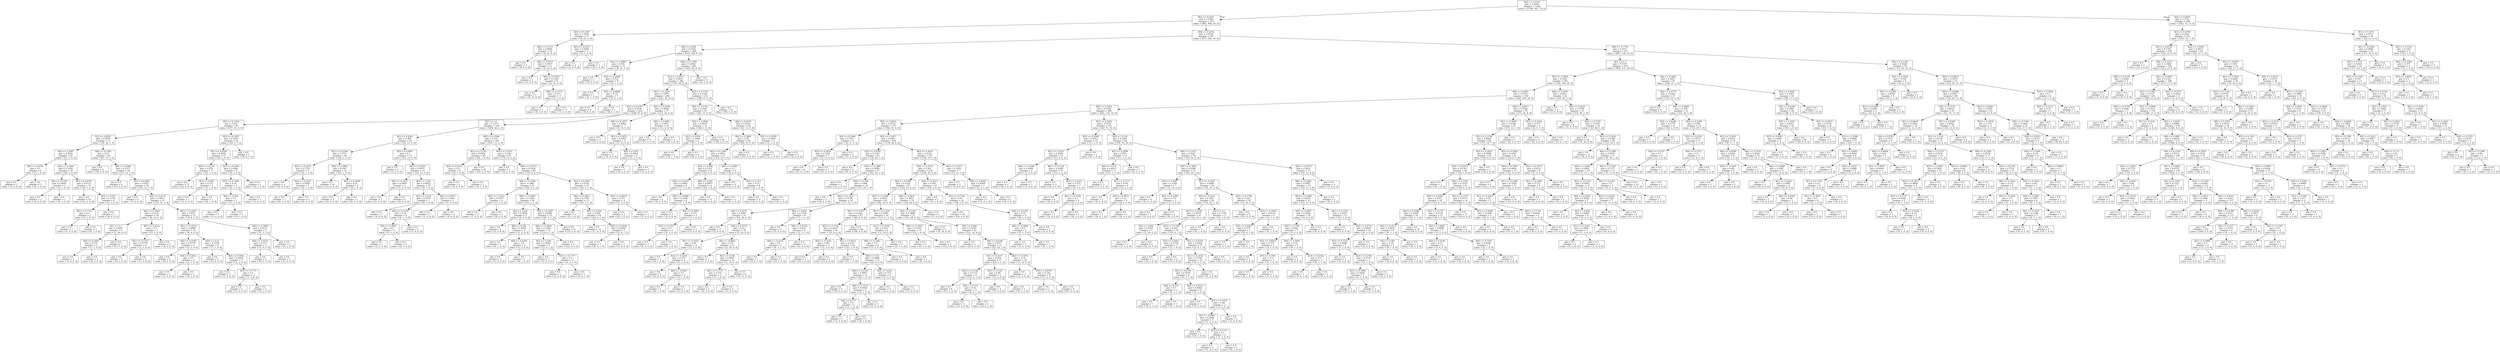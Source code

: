 digraph Tree {
node [shape=box] ;
0 [label="X[2] <= 0.5122\ngini = 0.4492\nsamples = 1260\nvalue = [1346, 541, 70, 0]"] ;
1 [label="X[2] <= 0.0191\ngini = 0.4786\nsamples = 974\nvalue = [983, 468, 59, 0]"] ;
0 -> 1 [labeldistance=2.5, labelangle=45, headlabel="True"] ;
2 [label="X[5] <= 0.3547\ngini = 0.3282\nsamples = 17\nvalue = [6, 23, 0, 0]"] ;
1 -> 2 ;
3 [label="X[4] <= 0.2727\ngini = 0.2604\nsamples = 14\nvalue = [4, 22, 0, 0]"] ;
2 -> 3 ;
4 [label="gini = 0.0\nsamples = 3\nvalue = [0, 8, 0, 0]"] ;
3 -> 4 ;
5 [label="X[6] <= 0.4513\ngini = 0.3457\nsamples = 11\nvalue = [4, 14, 0, 0]"] ;
3 -> 5 ;
6 [label="gini = 0.0\nsamples = 3\nvalue = [3, 0, 0, 0]"] ;
5 -> 6 ;
7 [label="X[5] <= 0.2529\ngini = 0.1244\nsamples = 8\nvalue = [1, 14, 0, 0]"] ;
5 -> 7 ;
8 [label="gini = 0.0\nsamples = 5\nvalue = [0, 11, 0, 0]"] ;
7 -> 8 ;
9 [label="X[0] <= 0.3772\ngini = 0.375\nsamples = 3\nvalue = [1, 3, 0, 0]"] ;
7 -> 9 ;
10 [label="gini = 0.0\nsamples = 2\nvalue = [0, 3, 0, 0]"] ;
9 -> 10 ;
11 [label="gini = 0.0\nsamples = 1\nvalue = [1, 0, 0, 0]"] ;
9 -> 11 ;
12 [label="X[5] <= 0.4331\ngini = 0.4444\nsamples = 3\nvalue = [2, 1, 0, 0]"] ;
2 -> 12 ;
13 [label="gini = 0.0\nsamples = 2\nvalue = [2, 0, 0, 0]"] ;
12 -> 13 ;
14 [label="gini = 0.0\nsamples = 1\nvalue = [0, 1, 0, 0]"] ;
12 -> 14 ;
15 [label="X[6] <= 0.4336\ngini = 0.4729\nsamples = 957\nvalue = [977, 445, 59, 0]"] ;
1 -> 15 ;
16 [label="X[4] <= 0.095\ngini = 0.3102\nsamples = 400\nvalue = [510, 109, 9, 0]"] ;
15 -> 16 ;
17 [label="X[1] <= 0.0895\ngini = 0.545\nsamples = 13\nvalue = [9, 10, 1, 0]"] ;
16 -> 17 ;
18 [label="gini = 0.0\nsamples = 5\nvalue = [0, 9, 0, 0]"] ;
17 -> 18 ;
19 [label="X[3] <= 0.2009\ngini = 0.314\nsamples = 8\nvalue = [9, 1, 1, 0]"] ;
17 -> 19 ;
20 [label="gini = 0.0\nsamples = 1\nvalue = [0, 1, 0, 0]"] ;
19 -> 20 ;
21 [label="X[3] <= 0.4808\ngini = 0.18\nsamples = 7\nvalue = [9, 0, 1, 0]"] ;
19 -> 21 ;
22 [label="gini = 0.0\nsamples = 6\nvalue = [9, 0, 0, 0]"] ;
21 -> 22 ;
23 [label="gini = 0.0\nsamples = 1\nvalue = [0, 0, 1, 0]"] ;
21 -> 23 ;
24 [label="X[0] <= 0.7456\ngini = 0.2943\nsamples = 387\nvalue = [501, 99, 8, 0]"] ;
16 -> 24 ;
25 [label="X[1] <= 0.2553\ngini = 0.2852\nsamples = 384\nvalue = [501, 94, 8, 0]"] ;
24 -> 25 ;
26 [label="X[1] <= 0.2263\ngini = 0.3476\nsamples = 260\nvalue = [321, 81, 8, 0]"] ;
25 -> 26 ;
27 [label="X[3] <= 0.2797\ngini = 0.3236\nsamples = 243\nvalue = [306, 67, 8, 0]"] ;
26 -> 27 ;
28 [label="X[1] <= 0.1526\ngini = 0.431\nsamples = 95\nvalue = [107, 41, 4, 0]"] ;
27 -> 28 ;
29 [label="X[1] <= 0.0921\ngini = 0.4678\nsamples = 71\nvalue = [78, 38, 3, 0]"] ;
28 -> 29 ;
30 [label="X[6] <= 0.3097\ngini = 0.2392\nsamples = 22\nvalue = [31, 5, 0, 0]"] ;
29 -> 30 ;
31 [label="X[0] <= 0.1974\ngini = 0.5\nsamples = 6\nvalue = [3, 3, 0, 0]"] ;
30 -> 31 ;
32 [label="gini = 0.0\nsamples = 3\nvalue = [3, 0, 0, 0]"] ;
31 -> 32 ;
33 [label="gini = 0.0\nsamples = 3\nvalue = [0, 3, 0, 0]"] ;
31 -> 33 ;
34 [label="X[4] <= 0.3264\ngini = 0.1244\nsamples = 16\nvalue = [28, 2, 0, 0]"] ;
30 -> 34 ;
35 [label="X[4] <= 0.2769\ngini = 0.4444\nsamples = 2\nvalue = [2, 1, 0, 0]"] ;
34 -> 35 ;
36 [label="gini = 0.0\nsamples = 1\nvalue = [2, 0, 0, 0]"] ;
35 -> 36 ;
37 [label="gini = 0.0\nsamples = 1\nvalue = [0, 1, 0, 0]"] ;
35 -> 37 ;
38 [label="X[1] <= 0.0789\ngini = 0.0713\nsamples = 14\nvalue = [26, 1, 0, 0]"] ;
34 -> 38 ;
39 [label="gini = 0.0\nsamples = 10\nvalue = [21, 0, 0, 0]"] ;
38 -> 39 ;
40 [label="X[5] <= 0.157\ngini = 0.2778\nsamples = 4\nvalue = [5, 1, 0, 0]"] ;
38 -> 40 ;
41 [label="X[0] <= 0.1711\ngini = 0.5\nsamples = 2\nvalue = [1, 1, 0, 0]"] ;
40 -> 41 ;
42 [label="gini = 0.0\nsamples = 1\nvalue = [1, 0, 0, 0]"] ;
41 -> 42 ;
43 [label="gini = 0.0\nsamples = 1\nvalue = [0, 1, 0, 0]"] ;
41 -> 43 ;
44 [label="gini = 0.0\nsamples = 2\nvalue = [4, 0, 0, 0]"] ;
40 -> 44 ;
45 [label="X[6] <= 0.1504\ngini = 0.52\nsamples = 49\nvalue = [47, 33, 3, 0]"] ;
29 -> 45 ;
46 [label="gini = 0.0\nsamples = 4\nvalue = [10, 0, 0, 0]"] ;
45 -> 46 ;
47 [label="X[0] <= 0.1886\ngini = 0.5371\nsamples = 45\nvalue = [37, 33, 3, 0]"] ;
45 -> 47 ;
48 [label="gini = 0.0\nsamples = 9\nvalue = [15, 0, 0, 0]"] ;
47 -> 48 ;
49 [label="X[5] <= 0.0901\ngini = 0.5297\nsamples = 36\nvalue = [22, 33, 3, 0]"] ;
47 -> 49 ;
50 [label="gini = 0.0\nsamples = 5\nvalue = [7, 0, 0, 0]"] ;
49 -> 50 ;
51 [label="X[4] <= 0.4174\ngini = 0.4913\nsamples = 31\nvalue = [15, 33, 3, 0]"] ;
49 -> 51 ;
52 [label="X[2] <= 0.3403\ngini = 0.3122\nsamples = 16\nvalue = [6, 25, 0, 0]"] ;
51 -> 52 ;
53 [label="X[1] <= 0.1\ngini = 0.0907\nsamples = 9\nvalue = [1, 20, 0, 0]"] ;
52 -> 53 ;
54 [label="X[6] <= 0.3097\ngini = 0.375\nsamples = 2\nvalue = [1, 3, 0, 0]"] ;
53 -> 54 ;
55 [label="gini = 0.0\nsamples = 1\nvalue = [1, 0, 0, 0]"] ;
54 -> 55 ;
56 [label="gini = 0.0\nsamples = 1\nvalue = [0, 3, 0, 0]"] ;
54 -> 56 ;
57 [label="gini = 0.0\nsamples = 7\nvalue = [0, 17, 0, 0]"] ;
53 -> 57 ;
58 [label="X[0] <= 0.2412\ngini = 0.5\nsamples = 7\nvalue = [5, 5, 0, 0]"] ;
52 -> 58 ;
59 [label="X[1] <= 0.1316\ngini = 0.2778\nsamples = 4\nvalue = [1, 5, 0, 0]"] ;
58 -> 59 ;
60 [label="gini = 0.0\nsamples = 3\nvalue = [0, 5, 0, 0]"] ;
59 -> 60 ;
61 [label="gini = 0.0\nsamples = 1\nvalue = [1, 0, 0, 0]"] ;
59 -> 61 ;
62 [label="gini = 0.0\nsamples = 3\nvalue = [4, 0, 0, 0]"] ;
58 -> 62 ;
63 [label="X[5] <= 0.2267\ngini = 0.615\nsamples = 15\nvalue = [9, 8, 3, 0]"] ;
51 -> 63 ;
64 [label="X[2] <= 0.4219\ngini = 0.4898\nsamples = 10\nvalue = [8, 6, 0, 0]"] ;
63 -> 64 ;
65 [label="X[0] <= 0.2149\ngini = 0.2778\nsamples = 4\nvalue = [1, 5, 0, 0]"] ;
64 -> 65 ;
66 [label="gini = 0.0\nsamples = 2\nvalue = [0, 4, 0, 0]"] ;
65 -> 66 ;
67 [label="X[0] <= 0.2412\ngini = 0.5\nsamples = 2\nvalue = [1, 1, 0, 0]"] ;
65 -> 67 ;
68 [label="gini = 0.0\nsamples = 1\nvalue = [1, 0, 0, 0]"] ;
67 -> 68 ;
69 [label="gini = 0.0\nsamples = 1\nvalue = [0, 1, 0, 0]"] ;
67 -> 69 ;
70 [label="X[0] <= 0.25\ngini = 0.2188\nsamples = 6\nvalue = [7, 1, 0, 0]"] ;
64 -> 70 ;
71 [label="gini = 0.0\nsamples = 3\nvalue = [5, 0, 0, 0]"] ;
70 -> 71 ;
72 [label="X[4] <= 0.5041\ngini = 0.4444\nsamples = 3\nvalue = [2, 1, 0, 0]"] ;
70 -> 72 ;
73 [label="gini = 0.0\nsamples = 1\nvalue = [1, 0, 0, 0]"] ;
72 -> 73 ;
74 [label="X[5] <= 0.1773\ngini = 0.5\nsamples = 2\nvalue = [1, 1, 0, 0]"] ;
72 -> 74 ;
75 [label="gini = 0.0\nsamples = 1\nvalue = [1, 0, 0, 0]"] ;
74 -> 75 ;
76 [label="gini = 0.0\nsamples = 1\nvalue = [0, 1, 0, 0]"] ;
74 -> 76 ;
77 [label="X[2] <= 0.3663\ngini = 0.6111\nsamples = 5\nvalue = [1, 2, 3, 0]"] ;
63 -> 77 ;
78 [label="X[4] <= 0.4752\ngini = 0.375\nsamples = 3\nvalue = [1, 0, 3, 0]"] ;
77 -> 78 ;
79 [label="gini = 0.0\nsamples = 2\nvalue = [0, 0, 3, 0]"] ;
78 -> 79 ;
80 [label="gini = 0.0\nsamples = 1\nvalue = [1, 0, 0, 0]"] ;
78 -> 80 ;
81 [label="gini = 0.0\nsamples = 2\nvalue = [0, 2, 0, 0]"] ;
77 -> 81 ;
82 [label="X[5] <= 0.2297\ngini = 0.2185\nsamples = 24\nvalue = [29, 3, 1, 0]"] ;
28 -> 82 ;
83 [label="X[2] <= 0.4549\ngini = 0.1699\nsamples = 23\nvalue = [29, 3, 0, 0]"] ;
82 -> 83 ;
84 [label="X[6] <= 0.4159\ngini = 0.074\nsamples = 17\nvalue = [25, 1, 0, 0]"] ;
83 -> 84 ;
85 [label="gini = 0.0\nsamples = 15\nvalue = [22, 0, 0, 0]"] ;
84 -> 85 ;
86 [label="X[5] <= 0.093\ngini = 0.375\nsamples = 2\nvalue = [3, 1, 0, 0]"] ;
84 -> 86 ;
87 [label="gini = 0.0\nsamples = 1\nvalue = [3, 0, 0, 0]"] ;
86 -> 87 ;
88 [label="gini = 0.0\nsamples = 1\nvalue = [0, 1, 0, 0]"] ;
86 -> 88 ;
89 [label="X[5] <= 0.2064\ngini = 0.4444\nsamples = 6\nvalue = [4, 2, 0, 0]"] ;
83 -> 89 ;
90 [label="X[5] <= 0.1599\ngini = 0.32\nsamples = 5\nvalue = [4, 1, 0, 0]"] ;
89 -> 90 ;
91 [label="X[4] <= 0.281\ngini = 0.5\nsamples = 2\nvalue = [1, 1, 0, 0]"] ;
90 -> 91 ;
92 [label="gini = 0.0\nsamples = 1\nvalue = [1, 0, 0, 0]"] ;
91 -> 92 ;
93 [label="gini = 0.0\nsamples = 1\nvalue = [0, 1, 0, 0]"] ;
91 -> 93 ;
94 [label="gini = 0.0\nsamples = 3\nvalue = [3, 0, 0, 0]"] ;
90 -> 94 ;
95 [label="gini = 0.0\nsamples = 1\nvalue = [0, 1, 0, 0]"] ;
89 -> 95 ;
96 [label="gini = 0.0\nsamples = 1\nvalue = [0, 0, 1, 0]"] ;
82 -> 96 ;
97 [label="X[1] <= 0.1\ngini = 0.2317\nsamples = 148\nvalue = [199, 26, 4, 0]"] ;
27 -> 97 ;
98 [label="X[2] <= 0.4201\ngini = 0.384\nsamples = 43\nvalue = [52, 15, 2, 0]"] ;
97 -> 98 ;
99 [label="X[1] <= 0.0368\ngini = 0.1731\nsamples = 28\nvalue = [39, 2, 2, 0]"] ;
98 -> 99 ;
100 [label="X[3] <= 0.3435\ngini = 0.5714\nsamples = 5\nvalue = [4, 1, 2, 0]"] ;
99 -> 100 ;
101 [label="gini = 0.0\nsamples = 2\nvalue = [4, 0, 0, 0]"] ;
100 -> 101 ;
102 [label="X[0] <= 0.2325\ngini = 0.4444\nsamples = 3\nvalue = [0, 1, 2, 0]"] ;
100 -> 102 ;
103 [label="gini = 0.0\nsamples = 1\nvalue = [0, 1, 0, 0]"] ;
102 -> 103 ;
104 [label="gini = 0.0\nsamples = 2\nvalue = [0, 0, 2, 0]"] ;
102 -> 104 ;
105 [label="X[6] <= 0.3982\ngini = 0.054\nsamples = 23\nvalue = [35, 1, 0, 0]"] ;
99 -> 105 ;
106 [label="gini = 0.0\nsamples = 19\nvalue = [31, 0, 0, 0]"] ;
105 -> 106 ;
107 [label="X[2] <= 0.3698\ngini = 0.32\nsamples = 4\nvalue = [4, 1, 0, 0]"] ;
105 -> 107 ;
108 [label="gini = 0.0\nsamples = 3\nvalue = [4, 0, 0, 0]"] ;
107 -> 108 ;
109 [label="gini = 0.0\nsamples = 1\nvalue = [0, 1, 0, 0]"] ;
107 -> 109 ;
110 [label="X[5] <= 0.0901\ngini = 0.5\nsamples = 15\nvalue = [13, 13, 0, 0]"] ;
98 -> 110 ;
111 [label="gini = 0.0\nsamples = 2\nvalue = [3, 0, 0, 0]"] ;
110 -> 111 ;
112 [label="X[3] <= 0.3202\ngini = 0.4915\nsamples = 13\nvalue = [10, 13, 0, 0]"] ;
110 -> 112 ;
113 [label="X[0] <= 0.2237\ngini = 0.2449\nsamples = 3\nvalue = [1, 6, 0, 0]"] ;
112 -> 113 ;
114 [label="gini = 0.0\nsamples = 1\nvalue = [1, 0, 0, 0]"] ;
113 -> 114 ;
115 [label="gini = 0.0\nsamples = 2\nvalue = [0, 6, 0, 0]"] ;
113 -> 115 ;
116 [label="X[3] <= 0.391\ngini = 0.4922\nsamples = 10\nvalue = [9, 7, 0, 0]"] ;
112 -> 116 ;
117 [label="X[2] <= 0.474\ngini = 0.1975\nsamples = 7\nvalue = [8, 1, 0, 0]"] ;
116 -> 117 ;
118 [label="gini = 0.0\nsamples = 3\nvalue = [4, 0, 0, 0]"] ;
117 -> 118 ;
119 [label="X[5] <= 0.1279\ngini = 0.32\nsamples = 4\nvalue = [4, 1, 0, 0]"] ;
117 -> 119 ;
120 [label="X[0] <= 0.2061\ngini = 0.5\nsamples = 2\nvalue = [1, 1, 0, 0]"] ;
119 -> 120 ;
121 [label="gini = 0.0\nsamples = 1\nvalue = [1, 0, 0, 0]"] ;
120 -> 121 ;
122 [label="gini = 0.0\nsamples = 1\nvalue = [0, 1, 0, 0]"] ;
120 -> 122 ;
123 [label="gini = 0.0\nsamples = 2\nvalue = [3, 0, 0, 0]"] ;
119 -> 123 ;
124 [label="X[6] <= 0.0973\ngini = 0.2449\nsamples = 3\nvalue = [1, 6, 0, 0]"] ;
116 -> 124 ;
125 [label="gini = 0.0\nsamples = 1\nvalue = [1, 0, 0, 0]"] ;
124 -> 125 ;
126 [label="gini = 0.0\nsamples = 2\nvalue = [0, 6, 0, 0]"] ;
124 -> 126 ;
127 [label="X[6] <= 0.2566\ngini = 0.151\nsamples = 105\nvalue = [147, 11, 2, 0]"] ;
97 -> 127 ;
128 [label="X[1] <= 0.1105\ngini = 0.0282\nsamples = 44\nvalue = [69, 1, 0, 0]"] ;
127 -> 128 ;
129 [label="X[4] <= 0.4132\ngini = 0.32\nsamples = 4\nvalue = [4, 1, 0, 0]"] ;
128 -> 129 ;
130 [label="gini = 0.0\nsamples = 3\nvalue = [4, 0, 0, 0]"] ;
129 -> 130 ;
131 [label="gini = 0.0\nsamples = 1\nvalue = [0, 1, 0, 0]"] ;
129 -> 131 ;
132 [label="gini = 0.0\nsamples = 40\nvalue = [65, 0, 0, 0]"] ;
128 -> 132 ;
133 [label="X[4] <= 0.1612\ngini = 0.236\nsamples = 61\nvalue = [78, 10, 2, 0]"] ;
127 -> 133 ;
134 [label="gini = 0.0\nsamples = 1\nvalue = [0, 2, 0, 0]"] ;
133 -> 134 ;
135 [label="X[0] <= 0.2719\ngini = 0.2056\nsamples = 60\nvalue = [78, 8, 2, 0]"] ;
133 -> 135 ;
136 [label="X[0] <= 0.1404\ngini = 0.1481\nsamples = 42\nvalue = [58, 4, 1, 0]"] ;
135 -> 136 ;
137 [label="X[5] <= 0.1512\ngini = 0.3457\nsamples = 4\nvalue = [7, 2, 0, 0]"] ;
136 -> 137 ;
138 [label="gini = 0.0\nsamples = 3\nvalue = [7, 0, 0, 0]"] ;
137 -> 138 ;
139 [label="gini = 0.0\nsamples = 1\nvalue = [0, 2, 0, 0]"] ;
137 -> 139 ;
140 [label="X[6] <= 0.3097\ngini = 0.1063\nsamples = 38\nvalue = [51, 2, 1, 0]"] ;
136 -> 140 ;
141 [label="X[2] <= 0.441\ngini = 0.4444\nsamples = 5\nvalue = [4, 2, 0, 0]"] ;
140 -> 141 ;
142 [label="gini = 0.0\nsamples = 2\nvalue = [3, 0, 0, 0]"] ;
141 -> 142 ;
143 [label="X[6] <= 0.292\ngini = 0.4444\nsamples = 3\nvalue = [1, 2, 0, 0]"] ;
141 -> 143 ;
144 [label="gini = 0.0\nsamples = 1\nvalue = [0, 1, 0, 0]"] ;
143 -> 144 ;
145 [label="X[4] <= 0.4256\ngini = 0.5\nsamples = 2\nvalue = [1, 1, 0, 0]"] ;
143 -> 145 ;
146 [label="gini = 0.0\nsamples = 1\nvalue = [1, 0, 0, 0]"] ;
145 -> 146 ;
147 [label="gini = 0.0\nsamples = 1\nvalue = [0, 1, 0, 0]"] ;
145 -> 147 ;
148 [label="X[5] <= 0.1483\ngini = 0.0408\nsamples = 33\nvalue = [47, 0, 1, 0]"] ;
140 -> 148 ;
149 [label="X[6] <= 0.3805\ngini = 0.1244\nsamples = 12\nvalue = [14, 0, 1, 0]"] ;
148 -> 149 ;
150 [label="X[3] <= 0.328\ngini = 0.4444\nsamples = 3\nvalue = [2, 0, 1, 0]"] ;
149 -> 150 ;
151 [label="gini = 0.0\nsamples = 1\nvalue = [1, 0, 0, 0]"] ;
150 -> 151 ;
152 [label="X[1] <= 0.1737\ngini = 0.5\nsamples = 2\nvalue = [1, 0, 1, 0]"] ;
150 -> 152 ;
153 [label="gini = 0.0\nsamples = 1\nvalue = [1, 0, 0, 0]"] ;
152 -> 153 ;
154 [label="gini = 0.0\nsamples = 1\nvalue = [0, 0, 1, 0]"] ;
152 -> 154 ;
155 [label="gini = 0.0\nsamples = 9\nvalue = [12, 0, 0, 0]"] ;
149 -> 155 ;
156 [label="gini = 0.0\nsamples = 21\nvalue = [33, 0, 0, 0]"] ;
148 -> 156 ;
157 [label="X[2] <= 0.4583\ngini = 0.3328\nsamples = 18\nvalue = [20, 4, 1, 0]"] ;
135 -> 157 ;
158 [label="X[0] <= 0.2851\ngini = 0.1769\nsamples = 15\nvalue = [19, 1, 1, 0]"] ;
157 -> 158 ;
159 [label="gini = 0.0\nsamples = 1\nvalue = [0, 1, 0, 0]"] ;
158 -> 159 ;
160 [label="X[6] <= 0.354\ngini = 0.095\nsamples = 14\nvalue = [19, 0, 1, 0]"] ;
158 -> 160 ;
161 [label="gini = 0.0\nsamples = 12\nvalue = [17, 0, 0, 0]"] ;
160 -> 161 ;
162 [label="X[2] <= 0.3038\ngini = 0.4444\nsamples = 2\nvalue = [2, 0, 1, 0]"] ;
160 -> 162 ;
163 [label="gini = 0.0\nsamples = 1\nvalue = [0, 0, 1, 0]"] ;
162 -> 163 ;
164 [label="gini = 0.0\nsamples = 1\nvalue = [2, 0, 0, 0]"] ;
162 -> 164 ;
165 [label="X[5] <= 0.2674\ngini = 0.375\nsamples = 3\nvalue = [1, 3, 0, 0]"] ;
157 -> 165 ;
166 [label="gini = 0.0\nsamples = 2\nvalue = [0, 3, 0, 0]"] ;
165 -> 166 ;
167 [label="gini = 0.0\nsamples = 1\nvalue = [1, 0, 0, 0]"] ;
165 -> 167 ;
168 [label="X[3] <= 0.4258\ngini = 0.4994\nsamples = 17\nvalue = [15, 14, 0, 0]"] ;
26 -> 168 ;
169 [label="X[4] <= 0.2975\ngini = 0.4082\nsamples = 7\nvalue = [4, 10, 0, 0]"] ;
168 -> 169 ;
170 [label="gini = 0.0\nsamples = 2\nvalue = [3, 0, 0, 0]"] ;
169 -> 170 ;
171 [label="X[3] <= 0.3653\ngini = 0.1653\nsamples = 5\nvalue = [1, 10, 0, 0]"] ;
169 -> 171 ;
172 [label="gini = 0.0\nsamples = 3\nvalue = [0, 8, 0, 0]"] ;
171 -> 172 ;
173 [label="X[4] <= 0.405\ngini = 0.4444\nsamples = 2\nvalue = [1, 2, 0, 0]"] ;
171 -> 173 ;
174 [label="gini = 0.0\nsamples = 1\nvalue = [0, 2, 0, 0]"] ;
173 -> 174 ;
175 [label="gini = 0.0\nsamples = 1\nvalue = [1, 0, 0, 0]"] ;
173 -> 175 ;
176 [label="X[4] <= 0.4091\ngini = 0.3911\nsamples = 10\nvalue = [11, 4, 0, 0]"] ;
168 -> 176 ;
177 [label="gini = 0.0\nsamples = 8\nvalue = [11, 0, 0, 0]"] ;
176 -> 177 ;
178 [label="gini = 0.0\nsamples = 2\nvalue = [0, 4, 0, 0]"] ;
176 -> 178 ;
179 [label="X[2] <= 0.1701\ngini = 0.1256\nsamples = 124\nvalue = [180, 13, 0, 0]"] ;
25 -> 179 ;
180 [label="X[6] <= 0.2743\ngini = 0.2301\nsamples = 67\nvalue = [85, 13, 0, 0]"] ;
179 -> 180 ;
181 [label="X[5] <= 0.2006\ngini = 0.0435\nsamples = 31\nvalue = [44, 1, 0, 0]"] ;
180 -> 181 ;
182 [label="X[2] <= 0.059\ngini = 0.2449\nsamples = 5\nvalue = [6, 1, 0, 0]"] ;
181 -> 182 ;
183 [label="gini = 0.0\nsamples = 1\nvalue = [0, 1, 0, 0]"] ;
182 -> 183 ;
184 [label="gini = 0.0\nsamples = 4\nvalue = [6, 0, 0, 0]"] ;
182 -> 184 ;
185 [label="gini = 0.0\nsamples = 26\nvalue = [38, 0, 0, 0]"] ;
181 -> 185 ;
186 [label="X[6] <= 0.4159\ngini = 0.3503\nsamples = 36\nvalue = [41, 12, 0, 0]"] ;
180 -> 186 ;
187 [label="X[6] <= 0.3805\ngini = 0.32\nsamples = 34\nvalue = [40, 10, 0, 0]"] ;
186 -> 187 ;
188 [label="X[2] <= 0.1389\ngini = 0.3813\nsamples = 27\nvalue = [29, 10, 0, 0]"] ;
187 -> 188 ;
189 [label="X[2] <= 0.066\ngini = 0.3122\nsamples = 21\nvalue = [25, 6, 0, 0]"] ;
188 -> 189 ;
190 [label="X[0] <= 0.3202\ngini = 0.4861\nsamples = 9\nvalue = [7, 5, 0, 0]"] ;
189 -> 190 ;
191 [label="gini = 0.0\nsamples = 3\nvalue = [0, 4, 0, 0]"] ;
190 -> 191 ;
192 [label="X[0] <= 0.6009\ngini = 0.2188\nsamples = 6\nvalue = [7, 1, 0, 0]"] ;
190 -> 192 ;
193 [label="gini = 0.0\nsamples = 3\nvalue = [4, 0, 0, 0]"] ;
192 -> 193 ;
194 [label="X[4] <= 0.3264\ngini = 0.375\nsamples = 3\nvalue = [3, 1, 0, 0]"] ;
192 -> 194 ;
195 [label="X[5] <= 0.3517\ngini = 0.5\nsamples = 2\nvalue = [1, 1, 0, 0]"] ;
194 -> 195 ;
196 [label="gini = 0.0\nsamples = 1\nvalue = [1, 0, 0, 0]"] ;
195 -> 196 ;
197 [label="gini = 0.0\nsamples = 1\nvalue = [0, 1, 0, 0]"] ;
195 -> 197 ;
198 [label="gini = 0.0\nsamples = 1\nvalue = [2, 0, 0, 0]"] ;
194 -> 198 ;
199 [label="X[4] <= 0.562\ngini = 0.0997\nsamples = 12\nvalue = [18, 1, 0, 0]"] ;
189 -> 199 ;
200 [label="gini = 0.0\nsamples = 11\nvalue = [18, 0, 0, 0]"] ;
199 -> 200 ;
201 [label="gini = 0.0\nsamples = 1\nvalue = [0, 1, 0, 0]"] ;
199 -> 201 ;
202 [label="X[6] <= 0.3097\ngini = 0.5\nsamples = 6\nvalue = [4, 4, 0, 0]"] ;
188 -> 202 ;
203 [label="gini = 0.0\nsamples = 2\nvalue = [0, 3, 0, 0]"] ;
202 -> 203 ;
204 [label="X[5] <= 0.311\ngini = 0.32\nsamples = 4\nvalue = [4, 1, 0, 0]"] ;
202 -> 204 ;
205 [label="gini = 0.0\nsamples = 3\nvalue = [4, 0, 0, 0]"] ;
204 -> 205 ;
206 [label="gini = 0.0\nsamples = 1\nvalue = [0, 1, 0, 0]"] ;
204 -> 206 ;
207 [label="gini = 0.0\nsamples = 7\nvalue = [11, 0, 0, 0]"] ;
187 -> 207 ;
208 [label="X[5] <= 0.2558\ngini = 0.4444\nsamples = 2\nvalue = [1, 2, 0, 0]"] ;
186 -> 208 ;
209 [label="gini = 0.0\nsamples = 1\nvalue = [1, 0, 0, 0]"] ;
208 -> 209 ;
210 [label="gini = 0.0\nsamples = 1\nvalue = [0, 2, 0, 0]"] ;
208 -> 210 ;
211 [label="gini = 0.0\nsamples = 57\nvalue = [95, 0, 0, 0]"] ;
179 -> 211 ;
212 [label="gini = 0.0\nsamples = 3\nvalue = [0, 5, 0, 0]"] ;
24 -> 212 ;
213 [label="X[6] <= 0.7743\ngini = 0.5417\nsamples = 557\nvalue = [467, 336, 50, 0]"] ;
15 -> 213 ;
214 [label="X[1] <= 0.3\ngini = 0.5107\nsamples = 479\nvalue = [436, 271, 28, 0]"] ;
213 -> 214 ;
215 [label="X[5] <= 0.2645\ngini = 0.5262\nsamples = 392\nvalue = [336, 240, 25, 0]"] ;
214 -> 215 ;
216 [label="X[6] <= 0.6991\ngini = 0.5142\nsamples = 350\nvalue = [320, 194, 24, 0]"] ;
215 -> 216 ;
217 [label="X[4] <= 0.3678\ngini = 0.5199\nsamples = 280\nvalue = [245, 170, 16, 0]"] ;
216 -> 217 ;
218 [label="X[5] <= 0.0552\ngini = 0.4733\nsamples = 177\nvalue = [182, 95, 6, 0]"] ;
217 -> 218 ;
219 [label="X[0] <= 0.3289\ngini = 0.3911\nsamples = 9\nvalue = [4, 11, 0, 0]"] ;
218 -> 219 ;
220 [label="X[3] <= 0.2874\ngini = 0.1528\nsamples = 7\nvalue = [1, 11, 0, 0]"] ;
219 -> 220 ;
221 [label="gini = 0.0\nsamples = 6\nvalue = [0, 11, 0, 0]"] ;
220 -> 221 ;
222 [label="gini = 0.0\nsamples = 1\nvalue = [1, 0, 0, 0]"] ;
220 -> 222 ;
223 [label="gini = 0.0\nsamples = 2\nvalue = [3, 0, 0, 0]"] ;
219 -> 223 ;
224 [label="X[3] <= 0.1413\ngini = 0.4601\nsamples = 168\nvalue = [178, 84, 6, 0]"] ;
218 -> 224 ;
225 [label="X[5] <= 0.0785\ngini = 0.5161\nsamples = 41\nvalue = [30, 29, 1, 0]"] ;
224 -> 225 ;
226 [label="gini = 0.0\nsamples = 4\nvalue = [8, 0, 0, 0]"] ;
225 -> 226 ;
227 [label="X[4] <= 0.1488\ngini = 0.5096\nsamples = 37\nvalue = [22, 29, 1, 0]"] ;
225 -> 227 ;
228 [label="gini = 0.0\nsamples = 3\nvalue = [5, 0, 0, 0]"] ;
227 -> 228 ;
229 [label="X[4] <= 0.186\ngini = 0.488\nsamples = 34\nvalue = [17, 29, 1, 0]"] ;
227 -> 229 ;
230 [label="gini = 0.0\nsamples = 5\nvalue = [0, 8, 0, 0]"] ;
229 -> 230 ;
231 [label="X[2] <= 0.3455\ngini = 0.5194\nsamples = 29\nvalue = [17, 21, 1, 0]"] ;
229 -> 231 ;
232 [label="X[4] <= 0.2273\ngini = 0.4444\nsamples = 21\nvalue = [10, 20, 0, 0]"] ;
231 -> 232 ;
233 [label="gini = 0.0\nsamples = 5\nvalue = [5, 0, 0, 0]"] ;
232 -> 233 ;
234 [label="X[6] <= 0.5575\ngini = 0.32\nsamples = 16\nvalue = [5, 20, 0, 0]"] ;
232 -> 234 ;
235 [label="X[1] <= 0.0526\ngini = 0.48\nsamples = 5\nvalue = [3, 2, 0, 0]"] ;
234 -> 235 ;
236 [label="gini = 0.0\nsamples = 1\nvalue = [0, 1, 0, 0]"] ;
235 -> 236 ;
237 [label="X[3] <= 0.1256\ngini = 0.375\nsamples = 4\nvalue = [3, 1, 0, 0]"] ;
235 -> 237 ;
238 [label="gini = 0.0\nsamples = 2\nvalue = [2, 0, 0, 0]"] ;
237 -> 238 ;
239 [label="X[0] <= 0.1667\ngini = 0.5\nsamples = 2\nvalue = [1, 1, 0, 0]"] ;
237 -> 239 ;
240 [label="gini = 0.0\nsamples = 1\nvalue = [0, 1, 0, 0]"] ;
239 -> 240 ;
241 [label="gini = 0.0\nsamples = 1\nvalue = [1, 0, 0, 0]"] ;
239 -> 241 ;
242 [label="X[1] <= 0.0842\ngini = 0.18\nsamples = 11\nvalue = [2, 18, 0, 0]"] ;
234 -> 242 ;
243 [label="gini = 0.0\nsamples = 1\nvalue = [1, 0, 0, 0]"] ;
242 -> 243 ;
244 [label="X[3] <= 0.108\ngini = 0.0997\nsamples = 10\nvalue = [1, 18, 0, 0]"] ;
242 -> 244 ;
245 [label="X[1] <= 0.1737\ngini = 0.375\nsamples = 2\nvalue = [1, 3, 0, 0]"] ;
244 -> 245 ;
246 [label="gini = 0.0\nsamples = 1\nvalue = [0, 3, 0, 0]"] ;
245 -> 246 ;
247 [label="gini = 0.0\nsamples = 1\nvalue = [1, 0, 0, 0]"] ;
245 -> 247 ;
248 [label="gini = 0.0\nsamples = 8\nvalue = [0, 15, 0, 0]"] ;
244 -> 248 ;
249 [label="X[6] <= 0.646\ngini = 0.3704\nsamples = 8\nvalue = [7, 1, 1, 0]"] ;
231 -> 249 ;
250 [label="gini = 0.0\nsamples = 4\nvalue = [5, 0, 0, 0]"] ;
249 -> 250 ;
251 [label="X[6] <= 0.6726\ngini = 0.625\nsamples = 4\nvalue = [2, 1, 1, 0]"] ;
249 -> 251 ;
252 [label="X[0] <= 0.2325\ngini = 0.5\nsamples = 2\nvalue = [0, 1, 1, 0]"] ;
251 -> 252 ;
253 [label="gini = 0.0\nsamples = 1\nvalue = [0, 0, 1, 0]"] ;
252 -> 253 ;
254 [label="gini = 0.0\nsamples = 1\nvalue = [0, 1, 0, 0]"] ;
252 -> 254 ;
255 [label="gini = 0.0\nsamples = 2\nvalue = [2, 0, 0, 0]"] ;
251 -> 255 ;
256 [label="X[0] <= 0.3816\ngini = 0.4232\nsamples = 127\nvalue = [148, 55, 5, 0]"] ;
224 -> 256 ;
257 [label="X[0] <= 0.3114\ngini = 0.383\nsamples = 120\nvalue = [148, 45, 4, 0]"] ;
256 -> 257 ;
258 [label="X[6] <= 0.5398\ngini = 0.4334\nsamples = 97\nvalue = [110, 43, 4, 0]"] ;
257 -> 258 ;
259 [label="X[3] <= 0.2186\ngini = 0.3055\nsamples = 65\nvalue = [82, 19, 0, 0]"] ;
258 -> 259 ;
260 [label="X[1] <= 0.1105\ngini = 0.1862\nsamples = 47\nvalue = [69, 8, 0, 0]"] ;
259 -> 260 ;
261 [label="X[5] <= 0.1134\ngini = 0.3829\nsamples = 19\nvalue = [23, 8, 0, 0]"] ;
260 -> 261 ;
262 [label="X[4] <= 0.3182\ngini = 0.48\nsamples = 3\nvalue = [2, 3, 0, 0]"] ;
261 -> 262 ;
263 [label="gini = 0.0\nsamples = 2\nvalue = [0, 3, 0, 0]"] ;
262 -> 263 ;
264 [label="gini = 0.0\nsamples = 1\nvalue = [2, 0, 0, 0]"] ;
262 -> 264 ;
265 [label="X[1] <= 0.0474\ngini = 0.3107\nsamples = 16\nvalue = [21, 5, 0, 0]"] ;
261 -> 265 ;
266 [label="gini = 0.0\nsamples = 1\nvalue = [0, 1, 0, 0]"] ;
265 -> 266 ;
267 [label="X[0] <= 0.25\ngini = 0.2688\nsamples = 15\nvalue = [21, 4, 0, 0]"] ;
265 -> 267 ;
268 [label="X[0] <= 0.2325\ngini = 0.0907\nsamples = 12\nvalue = [20, 1, 0, 0]"] ;
267 -> 268 ;
269 [label="gini = 0.0\nsamples = 9\nvalue = [18, 0, 0, 0]"] ;
268 -> 269 ;
270 [label="X[6] <= 0.5133\ngini = 0.4444\nsamples = 3\nvalue = [2, 1, 0, 0]"] ;
268 -> 270 ;
271 [label="X[4] <= 0.157\ngini = 0.5\nsamples = 2\nvalue = [1, 1, 0, 0]"] ;
270 -> 271 ;
272 [label="gini = 0.0\nsamples = 1\nvalue = [1, 0, 0, 0]"] ;
271 -> 272 ;
273 [label="gini = 0.0\nsamples = 1\nvalue = [0, 1, 0, 0]"] ;
271 -> 273 ;
274 [label="gini = 0.0\nsamples = 1\nvalue = [1, 0, 0, 0]"] ;
270 -> 274 ;
275 [label="X[4] <= 0.343\ngini = 0.375\nsamples = 3\nvalue = [1, 3, 0, 0]"] ;
267 -> 275 ;
276 [label="gini = 0.0\nsamples = 2\nvalue = [0, 3, 0, 0]"] ;
275 -> 276 ;
277 [label="gini = 0.0\nsamples = 1\nvalue = [1, 0, 0, 0]"] ;
275 -> 277 ;
278 [label="gini = 0.0\nsamples = 28\nvalue = [46, 0, 0, 0]"] ;
260 -> 278 ;
279 [label="X[1] <= 0.1316\ngini = 0.4965\nsamples = 18\nvalue = [13, 11, 0, 0]"] ;
259 -> 279 ;
280 [label="X[2] <= 0.3559\ngini = 0.355\nsamples = 8\nvalue = [3, 10, 0, 0]"] ;
279 -> 280 ;
281 [label="X[0] <= 0.1842\ngini = 0.5\nsamples = 4\nvalue = [3, 3, 0, 0]"] ;
280 -> 281 ;
282 [label="gini = 0.0\nsamples = 2\nvalue = [3, 0, 0, 0]"] ;
281 -> 282 ;
283 [label="gini = 0.0\nsamples = 2\nvalue = [0, 3, 0, 0]"] ;
281 -> 283 ;
284 [label="gini = 0.0\nsamples = 4\nvalue = [0, 7, 0, 0]"] ;
280 -> 284 ;
285 [label="X[0] <= 0.1623\ngini = 0.1653\nsamples = 10\nvalue = [10, 1, 0, 0]"] ;
279 -> 285 ;
286 [label="gini = 0.0\nsamples = 1\nvalue = [0, 1, 0, 0]"] ;
285 -> 286 ;
287 [label="gini = 0.0\nsamples = 9\nvalue = [10, 0, 0, 0]"] ;
285 -> 287 ;
288 [label="X[6] <= 0.6637\ngini = 0.5612\nsamples = 32\nvalue = [28, 24, 4, 0]"] ;
258 -> 288 ;
289 [label="X[4] <= 0.2107\ngini = 0.5698\nsamples = 27\nvalue = [21, 24, 4, 0]"] ;
288 -> 289 ;
290 [label="gini = 0.0\nsamples = 5\nvalue = [0, 10, 0, 0]"] ;
289 -> 290 ;
291 [label="X[5] <= 0.064\ngini = 0.5707\nsamples = 22\nvalue = [21, 14, 4, 0]"] ;
289 -> 291 ;
292 [label="gini = 0.0\nsamples = 1\nvalue = [0, 0, 3, 0]"] ;
291 -> 292 ;
293 [label="X[6] <= 0.6106\ngini = 0.5077\nsamples = 21\nvalue = [21, 14, 1, 0]"] ;
291 -> 293 ;
294 [label="X[1] <= 0.2237\ngini = 0.254\nsamples = 11\nvalue = [18, 2, 1, 0]"] ;
293 -> 294 ;
295 [label="X[5] <= 0.1744\ngini = 0.1172\nsamples = 8\nvalue = [15, 0, 1, 0]"] ;
294 -> 295 ;
296 [label="gini = 0.0\nsamples = 6\nvalue = [11, 0, 0, 0]"] ;
295 -> 296 ;
297 [label="X[4] <= 0.314\ngini = 0.32\nsamples = 2\nvalue = [4, 0, 1, 0]"] ;
295 -> 297 ;
298 [label="gini = 0.0\nsamples = 1\nvalue = [4, 0, 0, 0]"] ;
297 -> 298 ;
299 [label="gini = 0.0\nsamples = 1\nvalue = [0, 0, 1, 0]"] ;
297 -> 299 ;
300 [label="X[5] <= 0.125\ngini = 0.48\nsamples = 3\nvalue = [3, 2, 0, 0]"] ;
294 -> 300 ;
301 [label="gini = 0.0\nsamples = 2\nvalue = [3, 0, 0, 0]"] ;
300 -> 301 ;
302 [label="gini = 0.0\nsamples = 1\nvalue = [0, 2, 0, 0]"] ;
300 -> 302 ;
303 [label="X[2] <= 0.1979\ngini = 0.32\nsamples = 10\nvalue = [3, 12, 0, 0]"] ;
293 -> 303 ;
304 [label="gini = 0.0\nsamples = 1\nvalue = [2, 0, 0, 0]"] ;
303 -> 304 ;
305 [label="X[5] <= 0.0785\ngini = 0.142\nsamples = 9\nvalue = [1, 12, 0, 0]"] ;
303 -> 305 ;
306 [label="gini = 0.0\nsamples = 1\nvalue = [1, 0, 0, 0]"] ;
305 -> 306 ;
307 [label="gini = 0.0\nsamples = 8\nvalue = [0, 12, 0, 0]"] ;
305 -> 307 ;
308 [label="gini = 0.0\nsamples = 5\nvalue = [7, 0, 0, 0]"] ;
288 -> 308 ;
309 [label="X[6] <= 0.4513\ngini = 0.095\nsamples = 23\nvalue = [38, 2, 0, 0]"] ;
257 -> 309 ;
310 [label="gini = 0.0\nsamples = 1\nvalue = [0, 1, 0, 0]"] ;
309 -> 310 ;
311 [label="X[5] <= 0.1744\ngini = 0.05\nsamples = 22\nvalue = [38, 1, 0, 0]"] ;
309 -> 311 ;
312 [label="gini = 0.0\nsamples = 18\nvalue = [34, 0, 0, 0]"] ;
311 -> 312 ;
313 [label="X[4] <= 0.2355\ngini = 0.32\nsamples = 4\nvalue = [4, 1, 0, 0]"] ;
311 -> 313 ;
314 [label="X[0] <= 0.3684\ngini = 0.5\nsamples = 2\nvalue = [1, 1, 0, 0]"] ;
313 -> 314 ;
315 [label="gini = 0.0\nsamples = 1\nvalue = [1, 0, 0, 0]"] ;
314 -> 315 ;
316 [label="gini = 0.0\nsamples = 1\nvalue = [0, 1, 0, 0]"] ;
314 -> 316 ;
317 [label="gini = 0.0\nsamples = 2\nvalue = [3, 0, 0, 0]"] ;
313 -> 317 ;
318 [label="X[5] <= 0.1977\ngini = 0.1653\nsamples = 7\nvalue = [0, 10, 1, 0]"] ;
256 -> 318 ;
319 [label="gini = 0.0\nsamples = 5\nvalue = [0, 8, 0, 0]"] ;
318 -> 319 ;
320 [label="X[0] <= 0.6842\ngini = 0.4444\nsamples = 2\nvalue = [0, 2, 1, 0]"] ;
318 -> 320 ;
321 [label="gini = 0.0\nsamples = 1\nvalue = [0, 0, 1, 0]"] ;
320 -> 321 ;
322 [label="gini = 0.0\nsamples = 1\nvalue = [0, 2, 0, 0]"] ;
320 -> 322 ;
323 [label="X[3] <= 0.1442\ngini = 0.5574\nsamples = 103\nvalue = [63, 75, 10, 0]"] ;
217 -> 323 ;
324 [label="X[5] <= 0.2064\ngini = 0.4012\nsamples = 13\nvalue = [13, 5, 0, 0]"] ;
323 -> 324 ;
325 [label="X[1] <= 0.1053\ngini = 0.3599\nsamples = 12\nvalue = [13, 4, 0, 0]"] ;
324 -> 325 ;
326 [label="X[0] <= 0.1096\ngini = 0.4444\nsamples = 2\nvalue = [1, 2, 0, 0]"] ;
325 -> 326 ;
327 [label="gini = 0.0\nsamples = 1\nvalue = [0, 2, 0, 0]"] ;
326 -> 327 ;
328 [label="gini = 0.0\nsamples = 1\nvalue = [1, 0, 0, 0]"] ;
326 -> 328 ;
329 [label="X[5] <= 0.1134\ngini = 0.2449\nsamples = 10\nvalue = [12, 2, 0, 0]"] ;
325 -> 329 ;
330 [label="gini = 0.0\nsamples = 3\nvalue = [6, 0, 0, 0]"] ;
329 -> 330 ;
331 [label="X[2] <= 0.3212\ngini = 0.375\nsamples = 7\nvalue = [6, 2, 0, 0]"] ;
329 -> 331 ;
332 [label="gini = 0.0\nsamples = 4\nvalue = [4, 0, 0, 0]"] ;
331 -> 332 ;
333 [label="X[1] <= 0.1526\ngini = 0.5\nsamples = 3\nvalue = [2, 2, 0, 0]"] ;
331 -> 333 ;
334 [label="gini = 0.0\nsamples = 1\nvalue = [2, 0, 0, 0]"] ;
333 -> 334 ;
335 [label="gini = 0.0\nsamples = 2\nvalue = [0, 2, 0, 0]"] ;
333 -> 335 ;
336 [label="gini = 0.0\nsamples = 1\nvalue = [0, 1, 0, 0]"] ;
324 -> 336 ;
337 [label="X[0] <= 0.136\ngini = 0.5562\nsamples = 90\nvalue = [50, 70, 10, 0]"] ;
323 -> 337 ;
338 [label="X[3] <= 0.2898\ngini = 0.595\nsamples = 12\nvalue = [11, 5, 4, 0]"] ;
337 -> 338 ;
339 [label="X[6] <= 0.531\ngini = 0.4913\nsamples = 11\nvalue = [11, 5, 1, 0]"] ;
338 -> 339 ;
340 [label="gini = 0.0\nsamples = 5\nvalue = [7, 0, 0, 0]"] ;
339 -> 340 ;
341 [label="X[1] <= 0.1737\ngini = 0.58\nsamples = 6\nvalue = [4, 5, 1, 0]"] ;
339 -> 341 ;
342 [label="gini = 0.0\nsamples = 2\nvalue = [0, 5, 0, 0]"] ;
341 -> 342 ;
343 [label="X[5] <= 0.0872\ngini = 0.32\nsamples = 4\nvalue = [4, 0, 1, 0]"] ;
341 -> 343 ;
344 [label="gini = 0.0\nsamples = 1\nvalue = [0, 0, 1, 0]"] ;
343 -> 344 ;
345 [label="gini = 0.0\nsamples = 3\nvalue = [4, 0, 0, 0]"] ;
343 -> 345 ;
346 [label="gini = 0.0\nsamples = 1\nvalue = [0, 0, 3, 0]"] ;
338 -> 346 ;
347 [label="X[0] <= 0.2237\ngini = 0.5221\nsamples = 78\nvalue = [39, 65, 6, 0]"] ;
337 -> 347 ;
348 [label="X[4] <= 0.3843\ngini = 0.4398\nsamples = 51\nvalue = [20, 50, 2, 0]"] ;
347 -> 348 ;
349 [label="X[3] <= 0.2007\ngini = 0.1244\nsamples = 7\nvalue = [1, 14, 0, 0]"] ;
348 -> 349 ;
350 [label="gini = 0.0\nsamples = 4\nvalue = [0, 11, 0, 0]"] ;
349 -> 350 ;
351 [label="X[5] <= 0.1599\ngini = 0.375\nsamples = 3\nvalue = [1, 3, 0, 0]"] ;
349 -> 351 ;
352 [label="gini = 0.0\nsamples = 1\nvalue = [1, 0, 0, 0]"] ;
351 -> 352 ;
353 [label="gini = 0.0\nsamples = 2\nvalue = [0, 3, 0, 0]"] ;
351 -> 353 ;
354 [label="X[1] <= 0.1947\ngini = 0.4888\nsamples = 44\nvalue = [19, 36, 2, 0]"] ;
348 -> 354 ;
355 [label="X[5] <= 0.2122\ngini = 0.5201\nsamples = 30\nvalue = [16, 20, 1, 0]"] ;
354 -> 355 ;
356 [label="X[3] <= 0.1636\ngini = 0.4974\nsamples = 25\nvalue = [11, 19, 1, 0]"] ;
355 -> 356 ;
357 [label="X[5] <= 0.064\ngini = 0.1653\nsamples = 7\nvalue = [1, 10, 0, 0]"] ;
356 -> 357 ;
358 [label="gini = 0.0\nsamples = 1\nvalue = [1, 0, 0, 0]"] ;
357 -> 358 ;
359 [label="gini = 0.0\nsamples = 6\nvalue = [0, 10, 0, 0]"] ;
357 -> 359 ;
360 [label="X[3] <= 0.1744\ngini = 0.545\nsamples = 18\nvalue = [10, 9, 1, 0]"] ;
356 -> 360 ;
361 [label="X[2] <= 0.2812\ngini = 0.2778\nsamples = 5\nvalue = [5, 1, 0, 0]"] ;
360 -> 361 ;
362 [label="gini = 0.0\nsamples = 1\nvalue = [0, 1, 0, 0]"] ;
361 -> 362 ;
363 [label="gini = 0.0\nsamples = 4\nvalue = [5, 0, 0, 0]"] ;
361 -> 363 ;
364 [label="X[2] <= 0.4792\ngini = 0.5408\nsamples = 13\nvalue = [5, 8, 1, 0]"] ;
360 -> 364 ;
365 [label="X[1] <= 0.1632\ngini = 0.5785\nsamples = 10\nvalue = [5, 5, 1, 0]"] ;
364 -> 365 ;
366 [label="X[5] <= 0.0785\ngini = 0.5679\nsamples = 8\nvalue = [5, 3, 1, 0]"] ;
365 -> 366 ;
367 [label="X[6] <= 0.531\ngini = 0.5\nsamples = 2\nvalue = [0, 1, 1, 0]"] ;
366 -> 367 ;
368 [label="gini = 0.0\nsamples = 1\nvalue = [0, 0, 1, 0]"] ;
367 -> 368 ;
369 [label="gini = 0.0\nsamples = 1\nvalue = [0, 1, 0, 0]"] ;
367 -> 369 ;
370 [label="X[6] <= 0.4513\ngini = 0.4082\nsamples = 6\nvalue = [5, 2, 0, 0]"] ;
366 -> 370 ;
371 [label="gini = 0.0\nsamples = 1\nvalue = [2, 0, 0, 0]"] ;
370 -> 371 ;
372 [label="X[3] <= 0.1979\ngini = 0.48\nsamples = 5\nvalue = [3, 2, 0, 0]"] ;
370 -> 372 ;
373 [label="X[1] <= 0.0947\ngini = 0.4444\nsamples = 3\nvalue = [1, 2, 0, 0]"] ;
372 -> 373 ;
374 [label="gini = 0.0\nsamples = 1\nvalue = [0, 1, 0, 0]"] ;
373 -> 374 ;
375 [label="X[5] <= 0.1773\ngini = 0.5\nsamples = 2\nvalue = [1, 1, 0, 0]"] ;
373 -> 375 ;
376 [label="gini = 0.0\nsamples = 1\nvalue = [1, 0, 0, 0]"] ;
375 -> 376 ;
377 [label="gini = 0.0\nsamples = 1\nvalue = [0, 1, 0, 0]"] ;
375 -> 377 ;
378 [label="gini = 0.0\nsamples = 2\nvalue = [2, 0, 0, 0]"] ;
372 -> 378 ;
379 [label="gini = 0.0\nsamples = 2\nvalue = [0, 2, 0, 0]"] ;
365 -> 379 ;
380 [label="gini = 0.0\nsamples = 3\nvalue = [0, 3, 0, 0]"] ;
364 -> 380 ;
381 [label="X[1] <= 0.1\ngini = 0.2778\nsamples = 5\nvalue = [5, 1, 0, 0]"] ;
355 -> 381 ;
382 [label="gini = 0.0\nsamples = 1\nvalue = [0, 1, 0, 0]"] ;
381 -> 382 ;
383 [label="gini = 0.0\nsamples = 4\nvalue = [5, 0, 0, 0]"] ;
381 -> 383 ;
384 [label="X[5] <= 0.1744\ngini = 0.335\nsamples = 14\nvalue = [3, 16, 1, 0]"] ;
354 -> 384 ;
385 [label="gini = 0.0\nsamples = 9\nvalue = [0, 13, 0, 0]"] ;
384 -> 385 ;
386 [label="X[3] <= 0.1854\ngini = 0.6122\nsamples = 5\nvalue = [3, 3, 1, 0]"] ;
384 -> 386 ;
387 [label="X[5] <= 0.2035\ngini = 0.375\nsamples = 3\nvalue = [3, 0, 1, 0]"] ;
386 -> 387 ;
388 [label="gini = 0.0\nsamples = 2\nvalue = [3, 0, 0, 0]"] ;
387 -> 388 ;
389 [label="gini = 0.0\nsamples = 1\nvalue = [0, 0, 1, 0]"] ;
387 -> 389 ;
390 [label="gini = 0.0\nsamples = 2\nvalue = [0, 3, 0, 0]"] ;
386 -> 390 ;
391 [label="X[2] <= 0.4774\ngini = 0.5831\nsamples = 27\nvalue = [19, 15, 4, 0]"] ;
347 -> 391 ;
392 [label="X[0] <= 0.3465\ngini = 0.5987\nsamples = 25\nvalue = [14, 15, 4, 0]"] ;
391 -> 392 ;
393 [label="X[5] <= 0.1366\ngini = 0.6035\nsamples = 23\nvalue = [14, 13, 4, 0]"] ;
392 -> 393 ;
394 [label="X[2] <= 0.4497\ngini = 0.6044\nsamples = 10\nvalue = [3, 8, 4, 0]"] ;
393 -> 394 ;
395 [label="X[4] <= 0.376\ngini = 0.642\nsamples = 7\nvalue = [3, 2, 4, 0]"] ;
394 -> 395 ;
396 [label="X[5] <= 0.0814\ngini = 0.375\nsamples = 3\nvalue = [3, 1, 0, 0]"] ;
395 -> 396 ;
397 [label="gini = 0.0\nsamples = 1\nvalue = [2, 0, 0, 0]"] ;
396 -> 397 ;
398 [label="X[5] <= 0.1047\ngini = 0.5\nsamples = 2\nvalue = [1, 1, 0, 0]"] ;
396 -> 398 ;
399 [label="gini = 0.0\nsamples = 1\nvalue = [0, 1, 0, 0]"] ;
398 -> 399 ;
400 [label="gini = 0.0\nsamples = 1\nvalue = [1, 0, 0, 0]"] ;
398 -> 400 ;
401 [label="X[4] <= 0.3926\ngini = 0.32\nsamples = 4\nvalue = [0, 1, 4, 0]"] ;
395 -> 401 ;
402 [label="gini = 0.0\nsamples = 2\nvalue = [0, 0, 3, 0]"] ;
401 -> 402 ;
403 [label="X[3] <= 0.2162\ngini = 0.5\nsamples = 2\nvalue = [0, 1, 1, 0]"] ;
401 -> 403 ;
404 [label="gini = 0.0\nsamples = 1\nvalue = [0, 0, 1, 0]"] ;
403 -> 404 ;
405 [label="gini = 0.0\nsamples = 1\nvalue = [0, 1, 0, 0]"] ;
403 -> 405 ;
406 [label="gini = 0.0\nsamples = 3\nvalue = [0, 6, 0, 0]"] ;
394 -> 406 ;
407 [label="X[1] <= 0.1316\ngini = 0.4297\nsamples = 13\nvalue = [11, 5, 0, 0]"] ;
393 -> 407 ;
408 [label="gini = 0.0\nsamples = 3\nvalue = [5, 0, 0, 0]"] ;
407 -> 408 ;
409 [label="X[0] <= 0.2719\ngini = 0.4959\nsamples = 10\nvalue = [6, 5, 0, 0]"] ;
407 -> 409 ;
410 [label="X[5] <= 0.1512\ngini = 0.4688\nsamples = 7\nvalue = [3, 5, 0, 0]"] ;
409 -> 410 ;
411 [label="gini = 0.0\nsamples = 2\nvalue = [2, 0, 0, 0]"] ;
410 -> 411 ;
412 [label="X[3] <= 0.1754\ngini = 0.2778\nsamples = 5\nvalue = [1, 5, 0, 0]"] ;
410 -> 412 ;
413 [label="X[3] <= 0.1668\ngini = 0.4444\nsamples = 2\nvalue = [1, 2, 0, 0]"] ;
412 -> 413 ;
414 [label="gini = 0.0\nsamples = 1\nvalue = [0, 2, 0, 0]"] ;
413 -> 414 ;
415 [label="gini = 0.0\nsamples = 1\nvalue = [1, 0, 0, 0]"] ;
413 -> 415 ;
416 [label="gini = 0.0\nsamples = 3\nvalue = [0, 3, 0, 0]"] ;
412 -> 416 ;
417 [label="gini = 0.0\nsamples = 3\nvalue = [3, 0, 0, 0]"] ;
409 -> 417 ;
418 [label="gini = 0.0\nsamples = 2\nvalue = [0, 2, 0, 0]"] ;
392 -> 418 ;
419 [label="gini = 0.0\nsamples = 2\nvalue = [5, 0, 0, 0]"] ;
391 -> 419 ;
420 [label="X[4] <= 0.4917\ngini = 0.4528\nsamples = 70\nvalue = [75, 24, 8, 0]"] ;
216 -> 420 ;
421 [label="X[1] <= 0.2895\ngini = 0.4236\nsamples = 67\nvalue = [75, 21, 7, 0]"] ;
420 -> 421 ;
422 [label="X[1] <= 0.2158\ngini = 0.4002\nsamples = 66\nvalue = [75, 18, 7, 0]"] ;
421 -> 422 ;
423 [label="X[3] <= 0.3025\ngini = 0.3098\nsamples = 45\nvalue = [59, 9, 4, 0]"] ;
422 -> 423 ;
424 [label="X[4] <= 0.1074\ngini = 0.2763\nsamples = 44\nvalue = [59, 7, 4, 0]"] ;
423 -> 424 ;
425 [label="gini = 0.0\nsamples = 1\nvalue = [0, 1, 0, 0]"] ;
424 -> 425 ;
426 [label="X[5] <= 0.1541\ngini = 0.2579\nsamples = 43\nvalue = [59, 6, 4, 0]"] ;
424 -> 426 ;
427 [label="X[4] <= 0.3595\ngini = 0.3571\nsamples = 29\nvalue = [33, 6, 3, 0]"] ;
426 -> 427 ;
428 [label="X[0] <= 0.2588\ngini = 0.2449\nsamples = 18\nvalue = [25, 1, 3, 0]"] ;
427 -> 428 ;
429 [label="X[0] <= 0.2412\ngini = 0.4615\nsamples = 8\nvalue = [9, 1, 3, 0]"] ;
428 -> 429 ;
430 [label="X[2] <= 0.401\ngini = 0.18\nsamples = 6\nvalue = [9, 1, 0, 0]"] ;
429 -> 430 ;
431 [label="gini = 0.0\nsamples = 5\nvalue = [9, 0, 0, 0]"] ;
430 -> 431 ;
432 [label="gini = 0.0\nsamples = 1\nvalue = [0, 1, 0, 0]"] ;
430 -> 432 ;
433 [label="gini = 0.0\nsamples = 2\nvalue = [0, 0, 3, 0]"] ;
429 -> 433 ;
434 [label="gini = 0.0\nsamples = 10\nvalue = [16, 0, 0, 0]"] ;
428 -> 434 ;
435 [label="X[1] <= 0.1737\ngini = 0.4734\nsamples = 11\nvalue = [8, 5, 0, 0]"] ;
427 -> 435 ;
436 [label="X[4] <= 0.4463\ngini = 0.4688\nsamples = 7\nvalue = [3, 5, 0, 0]"] ;
435 -> 436 ;
437 [label="X[0] <= 0.2149\ngini = 0.32\nsamples = 4\nvalue = [1, 4, 0, 0]"] ;
436 -> 437 ;
438 [label="gini = 0.0\nsamples = 1\nvalue = [1, 0, 0, 0]"] ;
437 -> 438 ;
439 [label="gini = 0.0\nsamples = 3\nvalue = [0, 4, 0, 0]"] ;
437 -> 439 ;
440 [label="X[6] <= 0.7345\ngini = 0.4444\nsamples = 3\nvalue = [2, 1, 0, 0]"] ;
436 -> 440 ;
441 [label="gini = 0.0\nsamples = 1\nvalue = [0, 1, 0, 0]"] ;
440 -> 441 ;
442 [label="gini = 0.0\nsamples = 2\nvalue = [2, 0, 0, 0]"] ;
440 -> 442 ;
443 [label="gini = 0.0\nsamples = 4\nvalue = [5, 0, 0, 0]"] ;
435 -> 443 ;
444 [label="X[3] <= 0.1757\ngini = 0.0713\nsamples = 14\nvalue = [26, 0, 1, 0]"] ;
426 -> 444 ;
445 [label="gini = 0.0\nsamples = 11\nvalue = [20, 0, 0, 0]"] ;
444 -> 445 ;
446 [label="X[5] <= 0.2006\ngini = 0.2449\nsamples = 3\nvalue = [6, 0, 1, 0]"] ;
444 -> 446 ;
447 [label="gini = 0.0\nsamples = 2\nvalue = [6, 0, 0, 0]"] ;
446 -> 447 ;
448 [label="gini = 0.0\nsamples = 1\nvalue = [0, 0, 1, 0]"] ;
446 -> 448 ;
449 [label="gini = 0.0\nsamples = 1\nvalue = [0, 2, 0, 0]"] ;
423 -> 449 ;
450 [label="X[5] <= 0.1948\ngini = 0.5587\nsamples = 21\nvalue = [16, 9, 3, 0]"] ;
422 -> 450 ;
451 [label="X[6] <= 0.7168\ngini = 0.4082\nsamples = 15\nvalue = [15, 6, 0, 0]"] ;
450 -> 451 ;
452 [label="gini = 0.0\nsamples = 2\nvalue = [0, 2, 0, 0]"] ;
451 -> 452 ;
453 [label="X[1] <= 0.2368\ngini = 0.3324\nsamples = 13\nvalue = [15, 4, 0, 0]"] ;
451 -> 453 ;
454 [label="X[1] <= 0.2263\ngini = 0.32\nsamples = 3\nvalue = [1, 4, 0, 0]"] ;
453 -> 454 ;
455 [label="gini = 0.0\nsamples = 1\nvalue = [0, 2, 0, 0]"] ;
454 -> 455 ;
456 [label="X[0] <= 0.1754\ngini = 0.4444\nsamples = 2\nvalue = [1, 2, 0, 0]"] ;
454 -> 456 ;
457 [label="gini = 0.0\nsamples = 1\nvalue = [0, 2, 0, 0]"] ;
456 -> 457 ;
458 [label="gini = 0.0\nsamples = 1\nvalue = [1, 0, 0, 0]"] ;
456 -> 458 ;
459 [label="gini = 0.0\nsamples = 10\nvalue = [14, 0, 0, 0]"] ;
453 -> 459 ;
460 [label="X[2] <= 0.3073\ngini = 0.6122\nsamples = 6\nvalue = [1, 3, 3, 0]"] ;
450 -> 460 ;
461 [label="X[2] <= 0.1892\ngini = 0.375\nsamples = 4\nvalue = [1, 3, 0, 0]"] ;
460 -> 461 ;
462 [label="gini = 0.0\nsamples = 1\nvalue = [1, 0, 0, 0]"] ;
461 -> 462 ;
463 [label="gini = 0.0\nsamples = 3\nvalue = [0, 3, 0, 0]"] ;
461 -> 463 ;
464 [label="gini = 0.0\nsamples = 2\nvalue = [0, 0, 3, 0]"] ;
460 -> 464 ;
465 [label="gini = 0.0\nsamples = 1\nvalue = [0, 3, 0, 0]"] ;
421 -> 465 ;
466 [label="X[5] <= 0.2035\ngini = 0.375\nsamples = 3\nvalue = [0, 3, 1, 0]"] ;
420 -> 466 ;
467 [label="gini = 0.0\nsamples = 2\nvalue = [0, 3, 0, 0]"] ;
466 -> 467 ;
468 [label="gini = 0.0\nsamples = 1\nvalue = [0, 0, 1, 0]"] ;
466 -> 468 ;
469 [label="X[0] <= 0.1053\ngini = 0.4021\nsamples = 42\nvalue = [16, 46, 1, 0]"] ;
215 -> 469 ;
470 [label="gini = 0.0\nsamples = 1\nvalue = [2, 0, 0, 0]"] ;
469 -> 470 ;
471 [label="X[4] <= 0.2025\ngini = 0.3784\nsamples = 41\nvalue = [14, 46, 1, 0]"] ;
469 -> 471 ;
472 [label="gini = 0.0\nsamples = 2\nvalue = [2, 0, 0, 0]"] ;
471 -> 472 ;
473 [label="X[3] <= 0.1791\ngini = 0.3505\nsamples = 39\nvalue = [12, 46, 1, 0]"] ;
471 -> 473 ;
474 [label="gini = 0.0\nsamples = 10\nvalue = [0, 16, 0, 0]"] ;
473 -> 474 ;
475 [label="X[3] <= 0.1916\ngini = 0.4348\nsamples = 29\nvalue = [12, 30, 1, 0]"] ;
473 -> 475 ;
476 [label="gini = 0.0\nsamples = 2\nvalue = [4, 0, 0, 0]"] ;
475 -> 476 ;
477 [label="X[0] <= 0.3289\ngini = 0.3655\nsamples = 27\nvalue = [8, 30, 1, 0]"] ;
475 -> 477 ;
478 [label="X[4] <= 0.5041\ngini = 0.4802\nsamples = 16\nvalue = [7, 15, 1, 0]"] ;
477 -> 478 ;
479 [label="X[2] <= 0.2378\ngini = 0.4082\nsamples = 14\nvalue = [6, 15, 0, 0]"] ;
478 -> 479 ;
480 [label="X[0] <= 0.2544\ngini = 0.4938\nsamples = 7\nvalue = [5, 4, 0, 0]"] ;
479 -> 480 ;
481 [label="gini = 0.0\nsamples = 1\nvalue = [0, 2, 0, 0]"] ;
480 -> 481 ;
482 [label="X[4] <= 0.438\ngini = 0.4082\nsamples = 6\nvalue = [5, 2, 0, 0]"] ;
480 -> 482 ;
483 [label="X[1] <= 0.2263\ngini = 0.4444\nsamples = 3\nvalue = [1, 2, 0, 0]"] ;
482 -> 483 ;
484 [label="gini = 0.0\nsamples = 2\nvalue = [0, 2, 0, 0]"] ;
483 -> 484 ;
485 [label="gini = 0.0\nsamples = 1\nvalue = [1, 0, 0, 0]"] ;
483 -> 485 ;
486 [label="gini = 0.0\nsamples = 3\nvalue = [4, 0, 0, 0]"] ;
482 -> 486 ;
487 [label="X[4] <= 0.2934\ngini = 0.1528\nsamples = 7\nvalue = [1, 11, 0, 0]"] ;
479 -> 487 ;
488 [label="gini = 0.0\nsamples = 1\nvalue = [1, 0, 0, 0]"] ;
487 -> 488 ;
489 [label="gini = 0.0\nsamples = 6\nvalue = [0, 11, 0, 0]"] ;
487 -> 489 ;
490 [label="X[1] <= 0.1421\ngini = 0.5\nsamples = 2\nvalue = [1, 0, 1, 0]"] ;
478 -> 490 ;
491 [label="gini = 0.0\nsamples = 1\nvalue = [0, 0, 1, 0]"] ;
490 -> 491 ;
492 [label="gini = 0.0\nsamples = 1\nvalue = [1, 0, 0, 0]"] ;
490 -> 492 ;
493 [label="X[3] <= 0.5145\ngini = 0.1172\nsamples = 11\nvalue = [1, 15, 0, 0]"] ;
477 -> 493 ;
494 [label="gini = 0.0\nsamples = 10\nvalue = [0, 15, 0, 0]"] ;
493 -> 494 ;
495 [label="gini = 0.0\nsamples = 1\nvalue = [1, 0, 0, 0]"] ;
493 -> 495 ;
496 [label="X[4] <= 0.3843\ngini = 0.3891\nsamples = 87\nvalue = [100, 31, 3, 0]"] ;
214 -> 496 ;
497 [label="X[6] <= 0.4779\ngini = 0.5263\nsamples = 37\nvalue = [32, 20, 3, 0]"] ;
496 -> 497 ;
498 [label="gini = 0.0\nsamples = 6\nvalue = [10, 0, 0, 0]"] ;
497 -> 498 ;
499 [label="X[4] <= 0.2686\ngini = 0.559\nsamples = 31\nvalue = [22, 20, 3, 0]"] ;
497 -> 499 ;
500 [label="X[3] <= 0.6288\ngini = 0.2778\nsamples = 8\nvalue = [10, 2, 0, 0]"] ;
499 -> 500 ;
501 [label="gini = 0.0\nsamples = 7\nvalue = [10, 0, 0, 0]"] ;
500 -> 501 ;
502 [label="gini = 0.0\nsamples = 1\nvalue = [0, 2, 0, 0]"] ;
500 -> 502 ;
503 [label="X[6] <= 0.5398\ngini = 0.562\nsamples = 23\nvalue = [12, 18, 3, 0]"] ;
499 -> 503 ;
504 [label="X[5] <= 0.2238\ngini = 0.6111\nsamples = 5\nvalue = [3, 1, 2, 0]"] ;
503 -> 504 ;
505 [label="X[4] <= 0.3719\ngini = 0.5\nsamples = 2\nvalue = [1, 1, 0, 0]"] ;
504 -> 505 ;
506 [label="gini = 0.0\nsamples = 1\nvalue = [1, 0, 0, 0]"] ;
505 -> 506 ;
507 [label="gini = 0.0\nsamples = 1\nvalue = [0, 1, 0, 0]"] ;
505 -> 507 ;
508 [label="X[4] <= 0.3512\ngini = 0.5\nsamples = 3\nvalue = [2, 0, 2, 0]"] ;
504 -> 508 ;
509 [label="gini = 0.0\nsamples = 2\nvalue = [2, 0, 0, 0]"] ;
508 -> 509 ;
510 [label="gini = 0.0\nsamples = 1\nvalue = [0, 0, 2, 0]"] ;
508 -> 510 ;
511 [label="X[1] <= 0.3632\ngini = 0.4911\nsamples = 18\nvalue = [9, 17, 1, 0]"] ;
503 -> 511 ;
512 [label="X[6] <= 0.6549\ngini = 0.4444\nsamples = 6\nvalue = [6, 3, 0, 0]"] ;
511 -> 512 ;
513 [label="X[5] <= 0.3547\ngini = 0.48\nsamples = 3\nvalue = [2, 3, 0, 0]"] ;
512 -> 513 ;
514 [label="gini = 0.0\nsamples = 2\nvalue = [0, 3, 0, 0]"] ;
513 -> 514 ;
515 [label="gini = 0.0\nsamples = 1\nvalue = [2, 0, 0, 0]"] ;
513 -> 515 ;
516 [label="gini = 0.0\nsamples = 3\nvalue = [4, 0, 0, 0]"] ;
512 -> 516 ;
517 [label="X[6] <= 0.7434\ngini = 0.3642\nsamples = 12\nvalue = [3, 14, 1, 0]"] ;
511 -> 517 ;
518 [label="X[4] <= 0.2893\ngini = 0.2907\nsamples = 11\nvalue = [3, 14, 0, 0]"] ;
517 -> 518 ;
519 [label="gini = 0.0\nsamples = 3\nvalue = [0, 6, 0, 0]"] ;
518 -> 519 ;
520 [label="X[1] <= 0.4263\ngini = 0.3967\nsamples = 8\nvalue = [3, 8, 0, 0]"] ;
518 -> 520 ;
521 [label="gini = 0.0\nsamples = 5\nvalue = [0, 6, 0, 0]"] ;
520 -> 521 ;
522 [label="X[6] <= 0.6549\ngini = 0.48\nsamples = 3\nvalue = [3, 2, 0, 0]"] ;
520 -> 522 ;
523 [label="gini = 0.0\nsamples = 2\nvalue = [3, 0, 0, 0]"] ;
522 -> 523 ;
524 [label="gini = 0.0\nsamples = 1\nvalue = [0, 2, 0, 0]"] ;
522 -> 524 ;
525 [label="gini = 0.0\nsamples = 1\nvalue = [0, 0, 1, 0]"] ;
517 -> 525 ;
526 [label="X[3] <= 0.4607\ngini = 0.2397\nsamples = 50\nvalue = [68, 11, 0, 0]"] ;
496 -> 526 ;
527 [label="X[4] <= 0.5248\ngini = 0.2064\nsamples = 49\nvalue = [68, 9, 0, 0]"] ;
526 -> 527 ;
528 [label="X[5] <= 0.1047\ngini = 0.0815\nsamples = 29\nvalue = [45, 2, 0, 0]"] ;
527 -> 528 ;
529 [label="X[5] <= 0.0843\ngini = 0.4444\nsamples = 3\nvalue = [1, 2, 0, 0]"] ;
528 -> 529 ;
530 [label="gini = 0.0\nsamples = 1\nvalue = [1, 0, 0, 0]"] ;
529 -> 530 ;
531 [label="gini = 0.0\nsamples = 2\nvalue = [0, 2, 0, 0]"] ;
529 -> 531 ;
532 [label="gini = 0.0\nsamples = 26\nvalue = [44, 0, 0, 0]"] ;
528 -> 532 ;
533 [label="X[3] <= 0.3073\ngini = 0.3578\nsamples = 20\nvalue = [23, 7, 0, 0]"] ;
527 -> 533 ;
534 [label="gini = 0.0\nsamples = 9\nvalue = [13, 0, 0, 0]"] ;
533 -> 534 ;
535 [label="X[3] <= 0.3386\ngini = 0.4844\nsamples = 11\nvalue = [10, 7, 0, 0]"] ;
533 -> 535 ;
536 [label="gini = 0.0\nsamples = 2\nvalue = [0, 3, 0, 0]"] ;
535 -> 536 ;
537 [label="X[2] <= 0.0851\ngini = 0.4082\nsamples = 9\nvalue = [10, 4, 0, 0]"] ;
535 -> 537 ;
538 [label="gini = 0.0\nsamples = 4\nvalue = [7, 0, 0, 0]"] ;
537 -> 538 ;
539 [label="X[4] <= 0.657\ngini = 0.4898\nsamples = 5\nvalue = [3, 4, 0, 0]"] ;
537 -> 539 ;
540 [label="X[1] <= 0.7105\ngini = 0.32\nsamples = 4\nvalue = [1, 4, 0, 0]"] ;
539 -> 540 ;
541 [label="X[1] <= 0.5816\ngini = 0.5\nsamples = 2\nvalue = [1, 1, 0, 0]"] ;
540 -> 541 ;
542 [label="gini = 0.0\nsamples = 1\nvalue = [0, 1, 0, 0]"] ;
541 -> 542 ;
543 [label="gini = 0.0\nsamples = 1\nvalue = [1, 0, 0, 0]"] ;
541 -> 543 ;
544 [label="gini = 0.0\nsamples = 2\nvalue = [0, 3, 0, 0]"] ;
540 -> 544 ;
545 [label="gini = 0.0\nsamples = 1\nvalue = [2, 0, 0, 0]"] ;
539 -> 545 ;
546 [label="gini = 0.0\nsamples = 1\nvalue = [0, 2, 0, 0]"] ;
526 -> 546 ;
547 [label="X[2] <= 0.1354\ngini = 0.5928\nsamples = 78\nvalue = [31, 65, 22, 0]"] ;
213 -> 547 ;
548 [label="X[5] <= 0.3459\ngini = 0.595\nsamples = 6\nvalue = [6, 2, 3, 0]"] ;
547 -> 548 ;
549 [label="X[2] <= 0.0399\ngini = 0.4938\nsamples = 5\nvalue = [6, 2, 1, 0]"] ;
548 -> 549 ;
550 [label="X[2] <= 0.0295\ngini = 0.4444\nsamples = 2\nvalue = [0, 2, 1, 0]"] ;
549 -> 550 ;
551 [label="gini = 0.0\nsamples = 1\nvalue = [0, 2, 0, 0]"] ;
550 -> 551 ;
552 [label="gini = 0.0\nsamples = 1\nvalue = [0, 0, 1, 0]"] ;
550 -> 552 ;
553 [label="gini = 0.0\nsamples = 3\nvalue = [6, 0, 0, 0]"] ;
549 -> 553 ;
554 [label="gini = 0.0\nsamples = 1\nvalue = [0, 0, 2, 0]"] ;
548 -> 554 ;
555 [label="X[6] <= 0.9823\ngini = 0.5672\nsamples = 72\nvalue = [25, 63, 19, 0]"] ;
547 -> 555 ;
556 [label="X[6] <= 0.8584\ngini = 0.5447\nsamples = 68\nvalue = [24, 62, 15, 0]"] ;
555 -> 556 ;
557 [label="X[0] <= 0.1535\ngini = 0.6019\nsamples = 43\nvalue = [21, 35, 11, 0]"] ;
556 -> 557 ;
558 [label="X[1] <= 0.6605\ngini = 0.3984\nsamples = 10\nvalue = [1, 12, 3, 0]"] ;
557 -> 558 ;
559 [label="X[4] <= 0.4793\ngini = 0.2551\nsamples = 9\nvalue = [1, 12, 1, 0]"] ;
558 -> 559 ;
560 [label="X[4] <= 0.4008\ngini = 0.625\nsamples = 4\nvalue = [1, 2, 1, 0]"] ;
559 -> 560 ;
561 [label="X[1] <= 0.0947\ngini = 0.4444\nsamples = 3\nvalue = [0, 2, 1, 0]"] ;
560 -> 561 ;
562 [label="gini = 0.0\nsamples = 1\nvalue = [0, 0, 1, 0]"] ;
561 -> 562 ;
563 [label="gini = 0.0\nsamples = 2\nvalue = [0, 2, 0, 0]"] ;
561 -> 563 ;
564 [label="gini = 0.0\nsamples = 1\nvalue = [1, 0, 0, 0]"] ;
560 -> 564 ;
565 [label="gini = 0.0\nsamples = 5\nvalue = [0, 10, 0, 0]"] ;
559 -> 565 ;
566 [label="gini = 0.0\nsamples = 1\nvalue = [0, 0, 2, 0]"] ;
558 -> 566 ;
567 [label="X[1] <= 0.4368\ngini = 0.6182\nsamples = 33\nvalue = [20, 23, 8, 0]"] ;
557 -> 567 ;
568 [label="X[3] <= 0.126\ngini = 0.6134\nsamples = 31\nvalue = [15, 23, 8, 0]"] ;
567 -> 568 ;
569 [label="X[4] <= 0.3719\ngini = 0.6352\nsamples = 14\nvalue = [11, 6, 6, 0]"] ;
568 -> 569 ;
570 [label="X[2] <= 0.3958\ngini = 0.5494\nsamples = 10\nvalue = [11, 3, 4, 0]"] ;
569 -> 570 ;
571 [label="X[2] <= 0.3472\ngini = 0.4609\nsamples = 8\nvalue = [11, 1, 4, 0]"] ;
570 -> 571 ;
572 [label="X[1] <= 0.1737\ngini = 0.5926\nsamples = 5\nvalue = [4, 1, 4, 0]"] ;
571 -> 572 ;
573 [label="gini = 0.0\nsamples = 2\nvalue = [0, 0, 4, 0]"] ;
572 -> 573 ;
574 [label="X[5] <= 0.1424\ngini = 0.32\nsamples = 3\nvalue = [4, 1, 0, 0]"] ;
572 -> 574 ;
575 [label="gini = 0.0\nsamples = 1\nvalue = [0, 1, 0, 0]"] ;
574 -> 575 ;
576 [label="gini = 0.0\nsamples = 2\nvalue = [4, 0, 0, 0]"] ;
574 -> 576 ;
577 [label="gini = 0.0\nsamples = 3\nvalue = [7, 0, 0, 0]"] ;
571 -> 577 ;
578 [label="gini = 0.0\nsamples = 2\nvalue = [0, 2, 0, 0]"] ;
570 -> 578 ;
579 [label="X[3] <= 0.0803\ngini = 0.48\nsamples = 4\nvalue = [0, 3, 2, 0]"] ;
569 -> 579 ;
580 [label="gini = 0.0\nsamples = 1\nvalue = [0, 0, 2, 0]"] ;
579 -> 580 ;
581 [label="gini = 0.0\nsamples = 3\nvalue = [0, 3, 0, 0]"] ;
579 -> 581 ;
582 [label="X[0] <= 0.2588\ngini = 0.4159\nsamples = 17\nvalue = [4, 17, 2, 0]"] ;
568 -> 582 ;
583 [label="gini = 0.0\nsamples = 6\nvalue = [0, 9, 0, 0]"] ;
582 -> 583 ;
584 [label="X[5] <= 0.1192\ngini = 0.5714\nsamples = 11\nvalue = [4, 8, 2, 0]"] ;
582 -> 584 ;
585 [label="X[0] <= 0.3246\ngini = 0.375\nsamples = 4\nvalue = [3, 1, 0, 0]"] ;
584 -> 585 ;
586 [label="gini = 0.0\nsamples = 2\nvalue = [2, 0, 0, 0]"] ;
585 -> 586 ;
587 [label="X[3] <= 0.2454\ngini = 0.5\nsamples = 2\nvalue = [1, 1, 0, 0]"] ;
585 -> 587 ;
588 [label="gini = 0.0\nsamples = 1\nvalue = [0, 1, 0, 0]"] ;
587 -> 588 ;
589 [label="gini = 0.0\nsamples = 1\nvalue = [1, 0, 0, 0]"] ;
587 -> 589 ;
590 [label="X[5] <= 0.2442\ngini = 0.46\nsamples = 7\nvalue = [1, 7, 2, 0]"] ;
584 -> 590 ;
591 [label="X[4] <= 0.3967\ngini = 0.3457\nsamples = 6\nvalue = [0, 7, 2, 0]"] ;
590 -> 591 ;
592 [label="X[2] <= 0.3576\ngini = 0.2188\nsamples = 5\nvalue = [0, 7, 1, 0]"] ;
591 -> 592 ;
593 [label="gini = 0.0\nsamples = 1\nvalue = [0, 0, 1, 0]"] ;
592 -> 593 ;
594 [label="gini = 0.0\nsamples = 4\nvalue = [0, 7, 0, 0]"] ;
592 -> 594 ;
595 [label="gini = 0.0\nsamples = 1\nvalue = [0, 0, 1, 0]"] ;
591 -> 595 ;
596 [label="gini = 0.0\nsamples = 1\nvalue = [1, 0, 0, 0]"] ;
590 -> 596 ;
597 [label="gini = 0.0\nsamples = 2\nvalue = [5, 0, 0, 0]"] ;
567 -> 597 ;
598 [label="X[5] <= 0.0291\ngini = 0.3478\nsamples = 25\nvalue = [3, 27, 4, 0]"] ;
556 -> 598 ;
599 [label="X[2] <= 0.3976\ngini = 0.375\nsamples = 3\nvalue = [1, 0, 3, 0]"] ;
598 -> 599 ;
600 [label="gini = 0.0\nsamples = 2\nvalue = [0, 0, 3, 0]"] ;
599 -> 600 ;
601 [label="gini = 0.0\nsamples = 1\nvalue = [1, 0, 0, 0]"] ;
599 -> 601 ;
602 [label="X[0] <= 0.1184\ngini = 0.1844\nsamples = 22\nvalue = [2, 27, 1, 0]"] ;
598 -> 602 ;
603 [label="X[6] <= 0.9351\ngini = 0.6111\nsamples = 5\nvalue = [2, 3, 1, 0]"] ;
602 -> 603 ;
604 [label="X[0] <= 0.1009\ngini = 0.56\nsamples = 4\nvalue = [1, 3, 1, 0]"] ;
603 -> 604 ;
605 [label="gini = 0.0\nsamples = 2\nvalue = [0, 3, 0, 0]"] ;
604 -> 605 ;
606 [label="X[6] <= 0.8982\ngini = 0.5\nsamples = 2\nvalue = [1, 0, 1, 0]"] ;
604 -> 606 ;
607 [label="gini = 0.0\nsamples = 1\nvalue = [0, 0, 1, 0]"] ;
606 -> 607 ;
608 [label="gini = 0.0\nsamples = 1\nvalue = [1, 0, 0, 0]"] ;
606 -> 608 ;
609 [label="gini = 0.0\nsamples = 1\nvalue = [1, 0, 0, 0]"] ;
603 -> 609 ;
610 [label="gini = 0.0\nsamples = 17\nvalue = [0, 24, 0, 0]"] ;
602 -> 610 ;
611 [label="X[3] <= 0.1606\ngini = 0.5\nsamples = 4\nvalue = [1, 1, 4, 0]"] ;
555 -> 611 ;
612 [label="X[0] <= 0.1272\ngini = 0.32\nsamples = 3\nvalue = [1, 0, 4, 0]"] ;
611 -> 612 ;
613 [label="gini = 0.0\nsamples = 2\nvalue = [0, 0, 4, 0]"] ;
612 -> 613 ;
614 [label="gini = 0.0\nsamples = 1\nvalue = [1, 0, 0, 0]"] ;
612 -> 614 ;
615 [label="gini = 0.0\nsamples = 1\nvalue = [0, 1, 0, 0]"] ;
611 -> 615 ;
616 [label="X[4] <= 0.4835\ngini = 0.3132\nsamples = 286\nvalue = [363, 73, 11, 0]"] ;
0 -> 616 [labeldistance=2.5, labelangle=-45, headlabel="False"] ;
617 [label="X[3] <= 0.4709\ngini = 0.2605\nsamples = 252\nvalue = [333, 52, 7, 0]"] ;
616 -> 617 ;
618 [label="X[1] <= 0.0526\ngini = 0.1763\nsamples = 190\nvalue = [272, 25, 4, 0]"] ;
617 -> 618 ;
619 [label="gini = 0.0\nsamples = 1\nvalue = [0, 2, 0, 0]"] ;
618 -> 619 ;
620 [label="X[0] <= 0.1272\ngini = 0.1664\nsamples = 189\nvalue = [272, 23, 4, 0]"] ;
618 -> 620 ;
621 [label="X[6] <= 0.3274\ngini = 0.2449\nsamples = 3\nvalue = [1, 6, 0, 0]"] ;
620 -> 621 ;
622 [label="gini = 0.0\nsamples = 1\nvalue = [1, 0, 0, 0]"] ;
621 -> 622 ;
623 [label="gini = 0.0\nsamples = 2\nvalue = [0, 6, 0, 0]"] ;
621 -> 623 ;
624 [label="X[5] <= 0.2907\ngini = 0.1351\nsamples = 186\nvalue = [271, 17, 4, 0]"] ;
620 -> 624 ;
625 [label="X[3] <= 0.1407\ngini = 0.1131\nsamples = 181\nvalue = [269, 13, 4, 0]"] ;
624 -> 625 ;
626 [label="X[4] <= 0.2769\ngini = 0.4444\nsamples = 3\nvalue = [1, 2, 0, 0]"] ;
625 -> 626 ;
627 [label="gini = 0.0\nsamples = 1\nvalue = [1, 0, 0, 0]"] ;
626 -> 627 ;
628 [label="gini = 0.0\nsamples = 2\nvalue = [0, 2, 0, 0]"] ;
626 -> 628 ;
629 [label="X[5] <= 0.0494\ngini = 0.1015\nsamples = 178\nvalue = [268, 11, 4, 0]"] ;
625 -> 629 ;
630 [label="X[1] <= 0.1421\ngini = 0.5\nsamples = 4\nvalue = [2, 2, 0, 0]"] ;
629 -> 630 ;
631 [label="gini = 0.0\nsamples = 2\nvalue = [2, 0, 0, 0]"] ;
630 -> 631 ;
632 [label="gini = 0.0\nsamples = 2\nvalue = [0, 2, 0, 0]"] ;
630 -> 632 ;
633 [label="X[2] <= 0.9201\ngini = 0.0898\nsamples = 174\nvalue = [266, 9, 4, 0]"] ;
629 -> 633 ;
634 [label="X[6] <= 0.4867\ngini = 0.0834\nsamples = 173\nvalue = [266, 8, 4, 0]"] ;
633 -> 634 ;
635 [label="X[4] <= 0.1529\ngini = 0.0512\nsamples = 140\nvalue = [223, 5, 1, 0]"] ;
634 -> 635 ;
636 [label="X[3] <= 0.4627\ngini = 0.1723\nsamples = 11\nvalue = [19, 2, 0, 0]"] ;
635 -> 636 ;
637 [label="gini = 0.0\nsamples = 7\nvalue = [16, 0, 0, 0]"] ;
636 -> 637 ;
638 [label="X[2] <= 0.6267\ngini = 0.48\nsamples = 4\nvalue = [3, 2, 0, 0]"] ;
636 -> 638 ;
639 [label="gini = 0.0\nsamples = 1\nvalue = [2, 0, 0, 0]"] ;
638 -> 639 ;
640 [label="X[0] <= 0.2719\ngini = 0.4444\nsamples = 3\nvalue = [1, 2, 0, 0]"] ;
638 -> 640 ;
641 [label="gini = 0.0\nsamples = 2\nvalue = [0, 2, 0, 0]"] ;
640 -> 641 ;
642 [label="gini = 0.0\nsamples = 1\nvalue = [1, 0, 0, 0]"] ;
640 -> 642 ;
643 [label="X[1] <= 0.0895\ngini = 0.0379\nsamples = 129\nvalue = [204, 3, 1, 0]"] ;
635 -> 643 ;
644 [label="X[5] <= 0.1047\ngini = 0.1327\nsamples = 7\nvalue = [13, 0, 1, 0]"] ;
643 -> 644 ;
645 [label="gini = 0.0\nsamples = 1\nvalue = [0, 0, 1, 0]"] ;
644 -> 645 ;
646 [label="gini = 0.0\nsamples = 6\nvalue = [13, 0, 0, 0]"] ;
644 -> 646 ;
647 [label="X[3] <= 0.2195\ngini = 0.0304\nsamples = 122\nvalue = [191, 3, 0, 0]"] ;
643 -> 647 ;
648 [label="X[6] <= 0.4071\ngini = 0.2449\nsamples = 5\nvalue = [6, 1, 0, 0]"] ;
647 -> 648 ;
649 [label="gini = 0.0\nsamples = 1\nvalue = [0, 1, 0, 0]"] ;
648 -> 649 ;
650 [label="gini = 0.0\nsamples = 4\nvalue = [6, 0, 0, 0]"] ;
648 -> 650 ;
651 [label="X[4] <= 0.4421\ngini = 0.0212\nsamples = 117\nvalue = [185, 2, 0, 0]"] ;
647 -> 651 ;
652 [label="X[0] <= 0.3289\ngini = 0.0112\nsamples = 111\nvalue = [177, 1, 0, 0]"] ;
651 -> 652 ;
653 [label="gini = 0.0\nsamples = 105\nvalue = [169, 0, 0, 0]"] ;
652 -> 653 ;
654 [label="X[0] <= 0.3377\ngini = 0.1975\nsamples = 6\nvalue = [8, 1, 0, 0]"] ;
652 -> 654 ;
655 [label="X[2] <= 0.5885\ngini = 0.5\nsamples = 2\nvalue = [1, 1, 0, 0]"] ;
654 -> 655 ;
656 [label="gini = 0.0\nsamples = 1\nvalue = [1, 0, 0, 0]"] ;
655 -> 656 ;
657 [label="gini = 0.0\nsamples = 1\nvalue = [0, 1, 0, 0]"] ;
655 -> 657 ;
658 [label="gini = 0.0\nsamples = 4\nvalue = [7, 0, 0, 0]"] ;
654 -> 658 ;
659 [label="X[6] <= 0.3628\ngini = 0.1975\nsamples = 6\nvalue = [8, 1, 0, 0]"] ;
651 -> 659 ;
660 [label="gini = 0.0\nsamples = 4\nvalue = [7, 0, 0, 0]"] ;
659 -> 660 ;
661 [label="X[3] <= 0.3181\ngini = 0.5\nsamples = 2\nvalue = [1, 1, 0, 0]"] ;
659 -> 661 ;
662 [label="gini = 0.0\nsamples = 1\nvalue = [1, 0, 0, 0]"] ;
661 -> 662 ;
663 [label="gini = 0.0\nsamples = 1\nvalue = [0, 1, 0, 0]"] ;
661 -> 663 ;
664 [label="X[0] <= 0.2939\ngini = 0.2224\nsamples = 33\nvalue = [43, 3, 3, 0]"] ;
634 -> 664 ;
665 [label="gini = 0.0\nsamples = 23\nvalue = [36, 0, 0, 0]"] ;
664 -> 665 ;
666 [label="X[5] <= 0.0901\ngini = 0.6036\nsamples = 10\nvalue = [7, 3, 3, 0]"] ;
664 -> 666 ;
667 [label="X[5] <= 0.0756\ngini = 0.5\nsamples = 5\nvalue = [3, 0, 3, 0]"] ;
666 -> 667 ;
668 [label="gini = 0.0\nsamples = 3\nvalue = [3, 0, 0, 0]"] ;
667 -> 668 ;
669 [label="gini = 0.0\nsamples = 2\nvalue = [0, 0, 3, 0]"] ;
667 -> 669 ;
670 [label="X[0] <= 0.3465\ngini = 0.4898\nsamples = 5\nvalue = [4, 3, 0, 0]"] ;
666 -> 670 ;
671 [label="X[2] <= 0.599\ngini = 0.375\nsamples = 4\nvalue = [1, 3, 0, 0]"] ;
670 -> 671 ;
672 [label="gini = 0.0\nsamples = 3\nvalue = [0, 3, 0, 0]"] ;
671 -> 672 ;
673 [label="gini = 0.0\nsamples = 1\nvalue = [1, 0, 0, 0]"] ;
671 -> 673 ;
674 [label="gini = 0.0\nsamples = 1\nvalue = [3, 0, 0, 0]"] ;
670 -> 674 ;
675 [label="gini = 0.0\nsamples = 1\nvalue = [0, 1, 0, 0]"] ;
633 -> 675 ;
676 [label="X[4] <= 0.2975\ngini = 0.4444\nsamples = 5\nvalue = [2, 4, 0, 0]"] ;
624 -> 676 ;
677 [label="gini = 0.0\nsamples = 4\nvalue = [0, 4, 0, 0]"] ;
676 -> 677 ;
678 [label="gini = 0.0\nsamples = 1\nvalue = [2, 0, 0, 0]"] ;
676 -> 678 ;
679 [label="X[2] <= 0.5365\ngini = 0.4615\nsamples = 62\nvalue = [61, 27, 3, 0]"] ;
617 -> 679 ;
680 [label="gini = 0.0\nsamples = 7\nvalue = [12, 0, 0, 0]"] ;
679 -> 680 ;
681 [label="X[3] <= 0.4957\ngini = 0.497\nsamples = 55\nvalue = [49, 27, 3, 0]"] ;
679 -> 681 ;
682 [label="X[1] <= 0.1947\ngini = 0.4082\nsamples = 19\nvalue = [8, 20, 0, 0]"] ;
681 -> 682 ;
683 [label="X[5] <= 0.1134\ngini = 0.2778\nsamples = 16\nvalue = [4, 20, 0, 0]"] ;
682 -> 683 ;
684 [label="gini = 0.0\nsamples = 1\nvalue = [1, 0, 0, 0]"] ;
683 -> 684 ;
685 [label="X[0] <= 0.3202\ngini = 0.2268\nsamples = 15\nvalue = [3, 20, 0, 0]"] ;
683 -> 685 ;
686 [label="X[0] <= 0.2763\ngini = 0.1653\nsamples = 14\nvalue = [2, 20, 0, 0]"] ;
685 -> 686 ;
687 [label="gini = 0.0\nsamples = 7\nvalue = [0, 12, 0, 0]"] ;
686 -> 687 ;
688 [label="X[5] <= 0.1541\ngini = 0.32\nsamples = 7\nvalue = [2, 8, 0, 0]"] ;
686 -> 688 ;
689 [label="gini = 0.0\nsamples = 5\nvalue = [0, 8, 0, 0]"] ;
688 -> 689 ;
690 [label="gini = 0.0\nsamples = 2\nvalue = [2, 0, 0, 0]"] ;
688 -> 690 ;
691 [label="gini = 0.0\nsamples = 1\nvalue = [1, 0, 0, 0]"] ;
685 -> 691 ;
692 [label="gini = 0.0\nsamples = 3\nvalue = [4, 0, 0, 0]"] ;
682 -> 692 ;
693 [label="X[6] <= 0.0531\ngini = 0.3314\nsamples = 36\nvalue = [41, 7, 3, 0]"] ;
681 -> 693 ;
694 [label="gini = 0.0\nsamples = 1\nvalue = [0, 1, 0, 0]"] ;
693 -> 694 ;
695 [label="X[5] <= 0.1424\ngini = 0.3096\nsamples = 35\nvalue = [41, 6, 3, 0]"] ;
693 -> 695 ;
696 [label="X[4] <= 0.2851\ngini = 0.5124\nsamples = 8\nvalue = [7, 1, 3, 0]"] ;
695 -> 696 ;
697 [label="X[4] <= 0.2273\ngini = 0.6122\nsamples = 5\nvalue = [3, 1, 3, 0]"] ;
696 -> 697 ;
698 [label="gini = 0.0\nsamples = 2\nvalue = [3, 0, 0, 0]"] ;
697 -> 698 ;
699 [label="X[4] <= 0.2727\ngini = 0.375\nsamples = 3\nvalue = [0, 1, 3, 0]"] ;
697 -> 699 ;
700 [label="gini = 0.0\nsamples = 1\nvalue = [0, 1, 0, 0]"] ;
699 -> 700 ;
701 [label="gini = 0.0\nsamples = 2\nvalue = [0, 0, 3, 0]"] ;
699 -> 701 ;
702 [label="gini = 0.0\nsamples = 3\nvalue = [4, 0, 0, 0]"] ;
696 -> 702 ;
703 [label="X[2] <= 0.5608\ngini = 0.2235\nsamples = 27\nvalue = [34, 5, 0, 0]"] ;
695 -> 703 ;
704 [label="gini = 0.0\nsamples = 1\nvalue = [0, 1, 0, 0]"] ;
703 -> 704 ;
705 [label="X[4] <= 0.4008\ngini = 0.1884\nsamples = 26\nvalue = [34, 4, 0, 0]"] ;
703 -> 705 ;
706 [label="X[5] <= 0.1599\ngini = 0.0713\nsamples = 18\nvalue = [26, 1, 0, 0]"] ;
705 -> 706 ;
707 [label="X[0] <= 0.2851\ngini = 0.2188\nsamples = 6\nvalue = [7, 1, 0, 0]"] ;
706 -> 707 ;
708 [label="gini = 0.0\nsamples = 4\nvalue = [6, 0, 0, 0]"] ;
707 -> 708 ;
709 [label="X[2] <= 0.6753\ngini = 0.5\nsamples = 2\nvalue = [1, 1, 0, 0]"] ;
707 -> 709 ;
710 [label="gini = 0.0\nsamples = 1\nvalue = [0, 1, 0, 0]"] ;
709 -> 710 ;
711 [label="gini = 0.0\nsamples = 1\nvalue = [1, 0, 0, 0]"] ;
709 -> 711 ;
712 [label="gini = 0.0\nsamples = 12\nvalue = [19, 0, 0, 0]"] ;
706 -> 712 ;
713 [label="X[0] <= 0.2412\ngini = 0.3967\nsamples = 8\nvalue = [8, 3, 0, 0]"] ;
705 -> 713 ;
714 [label="gini = 0.0\nsamples = 1\nvalue = [0, 1, 0, 0]"] ;
713 -> 714 ;
715 [label="X[6] <= 0.115\ngini = 0.32\nsamples = 7\nvalue = [8, 2, 0, 0]"] ;
713 -> 715 ;
716 [label="gini = 0.0\nsamples = 6\nvalue = [8, 0, 0, 0]"] ;
715 -> 716 ;
717 [label="gini = 0.0\nsamples = 1\nvalue = [0, 2, 0, 0]"] ;
715 -> 717 ;
718 [label="X[3] <= 0.3971\ngini = 0.5514\nsamples = 34\nvalue = [30, 21, 4, 0]"] ;
616 -> 718 ;
719 [label="X[1] <= 0.4368\ngini = 0.5806\nsamples = 25\nvalue = [17, 20, 4, 0]"] ;
718 -> 719 ;
720 [label="X[3] <= 0.372\ngini = 0.5444\nsamples = 24\nvalue = [17, 20, 2, 0]"] ;
719 -> 720 ;
721 [label="X[3] <= 0.1545\ngini = 0.551\nsamples = 21\nvalue = [17, 14, 2, 0]"] ;
720 -> 721 ;
722 [label="gini = 0.0\nsamples = 3\nvalue = [0, 5, 0, 0]"] ;
721 -> 722 ;
723 [label="X[1] <= 0.1158\ngini = 0.523\nsamples = 18\nvalue = [17, 9, 2, 0]"] ;
721 -> 723 ;
724 [label="X[5] <= 0.093\ngini = 0.4082\nsamples = 5\nvalue = [2, 5, 0, 0]"] ;
723 -> 724 ;
725 [label="gini = 0.0\nsamples = 1\nvalue = [1, 0, 0, 0]"] ;
724 -> 725 ;
726 [label="X[5] <= 0.1424\ngini = 0.2778\nsamples = 4\nvalue = [1, 5, 0, 0]"] ;
724 -> 726 ;
727 [label="gini = 0.0\nsamples = 3\nvalue = [0, 5, 0, 0]"] ;
726 -> 727 ;
728 [label="gini = 0.0\nsamples = 1\nvalue = [1, 0, 0, 0]"] ;
726 -> 728 ;
729 [label="X[2] <= 0.5208\ngini = 0.4444\nsamples = 13\nvalue = [15, 4, 2, 0]"] ;
723 -> 729 ;
730 [label="gini = 0.0\nsamples = 1\nvalue = [0, 2, 0, 0]"] ;
729 -> 730 ;
731 [label="X[1] <= 0.2263\ngini = 0.3546\nsamples = 12\nvalue = [15, 2, 2, 0]"] ;
729 -> 731 ;
732 [label="gini = 0.0\nsamples = 7\nvalue = [12, 0, 0, 0]"] ;
731 -> 732 ;
733 [label="X[0] <= 0.1535\ngini = 0.6531\nsamples = 5\nvalue = [3, 2, 2, 0]"] ;
731 -> 733 ;
734 [label="gini = 0.0\nsamples = 2\nvalue = [0, 2, 0, 0]"] ;
733 -> 734 ;
735 [label="X[5] <= 0.1366\ngini = 0.48\nsamples = 3\nvalue = [3, 0, 2, 0]"] ;
733 -> 735 ;
736 [label="gini = 0.0\nsamples = 1\nvalue = [0, 0, 2, 0]"] ;
735 -> 736 ;
737 [label="gini = 0.0\nsamples = 2\nvalue = [3, 0, 0, 0]"] ;
735 -> 737 ;
738 [label="gini = 0.0\nsamples = 3\nvalue = [0, 6, 0, 0]"] ;
720 -> 738 ;
739 [label="gini = 0.0\nsamples = 1\nvalue = [0, 0, 2, 0]"] ;
719 -> 739 ;
740 [label="X[1] <= 0.1316\ngini = 0.1327\nsamples = 9\nvalue = [13, 1, 0, 0]"] ;
718 -> 740 ;
741 [label="X[6] <= 0.2566\ngini = 0.375\nsamples = 4\nvalue = [3, 1, 0, 0]"] ;
740 -> 741 ;
742 [label="X[3] <= 0.4637\ngini = 0.5\nsamples = 2\nvalue = [1, 1, 0, 0]"] ;
741 -> 742 ;
743 [label="gini = 0.0\nsamples = 1\nvalue = [1, 0, 0, 0]"] ;
742 -> 743 ;
744 [label="gini = 0.0\nsamples = 1\nvalue = [0, 1, 0, 0]"] ;
742 -> 744 ;
745 [label="gini = 0.0\nsamples = 2\nvalue = [2, 0, 0, 0]"] ;
741 -> 745 ;
746 [label="gini = 0.0\nsamples = 5\nvalue = [10, 0, 0, 0]"] ;
740 -> 746 ;
}